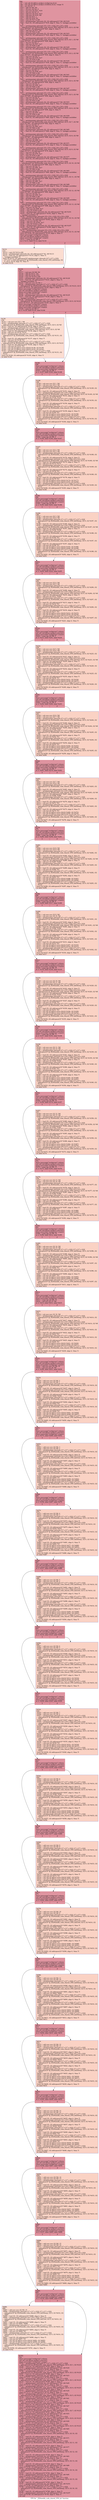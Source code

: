 digraph "CFG for '_Z20needle_cuda_shared_1PiS_iiii' function" {
	label="CFG for '_Z20needle_cuda_shared_1PiS_iiii' function";

	Node0x52f5020 [shape=record,color="#b70d28ff", style=filled, fillcolor="#b70d2870",label="{%6:\l  %7 = tail call i32 @llvm.amdgcn.workgroup.id.x()\l  %8 = tail call i32 @llvm.amdgcn.workitem.id.x(), !range !4\l  %9 = xor i32 %7, -1\l  %10 = add i32 %9, %4\l  %11 = shl nsw i32 %2, 4\l  %12 = mul nsw i32 %11, %10\l  %13 = shl nsw i32 %7, 4\l  %14 = add nsw i32 %12, %13\l  %15 = add nsw i32 %14, %8\l  %16 = add i32 %15, 1\l  %17 = add i32 %16, %2\l  %18 = sext i32 %17 to i64\l  %19 = getelementptr inbounds i32, i32 addrspace(1)* %0, i64 %18\l  %20 = load i32, i32 addrspace(1)* %19, align 4, !tbaa !5, !amdgpu.noclobber\l... !9\l  %21 = getelementptr inbounds [16 x [16 x i32]], [16 x [16 x i32]]\l... addrspace(3)* @_ZZ20needle_cuda_shared_1PiS_iiiiE3ref, i32 0, i32 0, i32 %8\l  store i32 %20, i32 addrspace(3)* %21, align 4, !tbaa !5\l  %22 = add nsw i32 %17, %2\l  %23 = sext i32 %22 to i64\l  %24 = getelementptr inbounds i32, i32 addrspace(1)* %0, i64 %23\l  %25 = load i32, i32 addrspace(1)* %24, align 4, !tbaa !5, !amdgpu.noclobber\l... !9\l  %26 = getelementptr inbounds [16 x [16 x i32]], [16 x [16 x i32]]\l... addrspace(3)* @_ZZ20needle_cuda_shared_1PiS_iiiiE3ref, i32 0, i32 1, i32 %8\l  store i32 %25, i32 addrspace(3)* %26, align 4, !tbaa !5\l  %27 = shl nsw i32 %2, 1\l  %28 = add nsw i32 %27, %17\l  %29 = sext i32 %28 to i64\l  %30 = getelementptr inbounds i32, i32 addrspace(1)* %0, i64 %29\l  %31 = load i32, i32 addrspace(1)* %30, align 4, !tbaa !5, !amdgpu.noclobber\l... !9\l  %32 = getelementptr inbounds [16 x [16 x i32]], [16 x [16 x i32]]\l... addrspace(3)* @_ZZ20needle_cuda_shared_1PiS_iiiiE3ref, i32 0, i32 2, i32 %8\l  store i32 %31, i32 addrspace(3)* %32, align 4, !tbaa !5\l  %33 = mul nsw i32 %2, 3\l  %34 = add nsw i32 %33, %17\l  %35 = sext i32 %34 to i64\l  %36 = getelementptr inbounds i32, i32 addrspace(1)* %0, i64 %35\l  %37 = load i32, i32 addrspace(1)* %36, align 4, !tbaa !5, !amdgpu.noclobber\l... !9\l  %38 = getelementptr inbounds [16 x [16 x i32]], [16 x [16 x i32]]\l... addrspace(3)* @_ZZ20needle_cuda_shared_1PiS_iiiiE3ref, i32 0, i32 3, i32 %8\l  store i32 %37, i32 addrspace(3)* %38, align 4, !tbaa !5\l  %39 = shl nsw i32 %2, 2\l  %40 = add nsw i32 %39, %17\l  %41 = sext i32 %40 to i64\l  %42 = getelementptr inbounds i32, i32 addrspace(1)* %0, i64 %41\l  %43 = load i32, i32 addrspace(1)* %42, align 4, !tbaa !5, !amdgpu.noclobber\l... !9\l  %44 = getelementptr inbounds [16 x [16 x i32]], [16 x [16 x i32]]\l... addrspace(3)* @_ZZ20needle_cuda_shared_1PiS_iiiiE3ref, i32 0, i32 4, i32 %8\l  store i32 %43, i32 addrspace(3)* %44, align 4, !tbaa !5\l  %45 = mul nsw i32 %2, 5\l  %46 = add nsw i32 %45, %17\l  %47 = sext i32 %46 to i64\l  %48 = getelementptr inbounds i32, i32 addrspace(1)* %0, i64 %47\l  %49 = load i32, i32 addrspace(1)* %48, align 4, !tbaa !5, !amdgpu.noclobber\l... !9\l  %50 = getelementptr inbounds [16 x [16 x i32]], [16 x [16 x i32]]\l... addrspace(3)* @_ZZ20needle_cuda_shared_1PiS_iiiiE3ref, i32 0, i32 5, i32 %8\l  store i32 %49, i32 addrspace(3)* %50, align 4, !tbaa !5\l  %51 = mul nsw i32 %2, 6\l  %52 = add nsw i32 %51, %17\l  %53 = sext i32 %52 to i64\l  %54 = getelementptr inbounds i32, i32 addrspace(1)* %0, i64 %53\l  %55 = load i32, i32 addrspace(1)* %54, align 4, !tbaa !5, !amdgpu.noclobber\l... !9\l  %56 = getelementptr inbounds [16 x [16 x i32]], [16 x [16 x i32]]\l... addrspace(3)* @_ZZ20needle_cuda_shared_1PiS_iiiiE3ref, i32 0, i32 6, i32 %8\l  store i32 %55, i32 addrspace(3)* %56, align 4, !tbaa !5\l  %57 = mul nsw i32 %2, 7\l  %58 = add nsw i32 %57, %17\l  %59 = sext i32 %58 to i64\l  %60 = getelementptr inbounds i32, i32 addrspace(1)* %0, i64 %59\l  %61 = load i32, i32 addrspace(1)* %60, align 4, !tbaa !5, !amdgpu.noclobber\l... !9\l  %62 = getelementptr inbounds [16 x [16 x i32]], [16 x [16 x i32]]\l... addrspace(3)* @_ZZ20needle_cuda_shared_1PiS_iiiiE3ref, i32 0, i32 7, i32 %8\l  store i32 %61, i32 addrspace(3)* %62, align 4, !tbaa !5\l  %63 = shl nsw i32 %2, 3\l  %64 = add nsw i32 %63, %17\l  %65 = sext i32 %64 to i64\l  %66 = getelementptr inbounds i32, i32 addrspace(1)* %0, i64 %65\l  %67 = load i32, i32 addrspace(1)* %66, align 4, !tbaa !5, !amdgpu.noclobber\l... !9\l  %68 = getelementptr inbounds [16 x [16 x i32]], [16 x [16 x i32]]\l... addrspace(3)* @_ZZ20needle_cuda_shared_1PiS_iiiiE3ref, i32 0, i32 8, i32 %8\l  store i32 %67, i32 addrspace(3)* %68, align 4, !tbaa !5\l  %69 = mul nsw i32 %2, 9\l  %70 = add nsw i32 %69, %17\l  %71 = sext i32 %70 to i64\l  %72 = getelementptr inbounds i32, i32 addrspace(1)* %0, i64 %71\l  %73 = load i32, i32 addrspace(1)* %72, align 4, !tbaa !5, !amdgpu.noclobber\l... !9\l  %74 = getelementptr inbounds [16 x [16 x i32]], [16 x [16 x i32]]\l... addrspace(3)* @_ZZ20needle_cuda_shared_1PiS_iiiiE3ref, i32 0, i32 9, i32 %8\l  store i32 %73, i32 addrspace(3)* %74, align 4, !tbaa !5\l  %75 = mul nsw i32 %2, 10\l  %76 = add nsw i32 %75, %17\l  %77 = sext i32 %76 to i64\l  %78 = getelementptr inbounds i32, i32 addrspace(1)* %0, i64 %77\l  %79 = load i32, i32 addrspace(1)* %78, align 4, !tbaa !5, !amdgpu.noclobber\l... !9\l  %80 = getelementptr inbounds [16 x [16 x i32]], [16 x [16 x i32]]\l... addrspace(3)* @_ZZ20needle_cuda_shared_1PiS_iiiiE3ref, i32 0, i32 10, i32 %8\l  store i32 %79, i32 addrspace(3)* %80, align 4, !tbaa !5\l  %81 = mul nsw i32 %2, 11\l  %82 = add nsw i32 %81, %17\l  %83 = sext i32 %82 to i64\l  %84 = getelementptr inbounds i32, i32 addrspace(1)* %0, i64 %83\l  %85 = load i32, i32 addrspace(1)* %84, align 4, !tbaa !5, !amdgpu.noclobber\l... !9\l  %86 = getelementptr inbounds [16 x [16 x i32]], [16 x [16 x i32]]\l... addrspace(3)* @_ZZ20needle_cuda_shared_1PiS_iiiiE3ref, i32 0, i32 11, i32 %8\l  store i32 %85, i32 addrspace(3)* %86, align 4, !tbaa !5\l  %87 = mul nsw i32 %2, 12\l  %88 = add nsw i32 %87, %17\l  %89 = sext i32 %88 to i64\l  %90 = getelementptr inbounds i32, i32 addrspace(1)* %0, i64 %89\l  %91 = load i32, i32 addrspace(1)* %90, align 4, !tbaa !5, !amdgpu.noclobber\l... !9\l  %92 = getelementptr inbounds [16 x [16 x i32]], [16 x [16 x i32]]\l... addrspace(3)* @_ZZ20needle_cuda_shared_1PiS_iiiiE3ref, i32 0, i32 12, i32 %8\l  store i32 %91, i32 addrspace(3)* %92, align 4, !tbaa !5\l  %93 = mul nsw i32 %2, 13\l  %94 = add nsw i32 %93, %17\l  %95 = sext i32 %94 to i64\l  %96 = getelementptr inbounds i32, i32 addrspace(1)* %0, i64 %95\l  %97 = load i32, i32 addrspace(1)* %96, align 4, !tbaa !5, !amdgpu.noclobber\l... !9\l  %98 = getelementptr inbounds [16 x [16 x i32]], [16 x [16 x i32]]\l... addrspace(3)* @_ZZ20needle_cuda_shared_1PiS_iiiiE3ref, i32 0, i32 13, i32 %8\l  store i32 %97, i32 addrspace(3)* %98, align 4, !tbaa !5\l  %99 = mul nsw i32 %2, 14\l  %100 = add nsw i32 %99, %17\l  %101 = sext i32 %100 to i64\l  %102 = getelementptr inbounds i32, i32 addrspace(1)* %0, i64 %101\l  %103 = load i32, i32 addrspace(1)* %102, align 4, !tbaa !5,\l... !amdgpu.noclobber !9\l  %104 = getelementptr inbounds [16 x [16 x i32]], [16 x [16 x i32]]\l... addrspace(3)* @_ZZ20needle_cuda_shared_1PiS_iiiiE3ref, i32 0, i32 14, i32 %8\l  store i32 %103, i32 addrspace(3)* %104, align 4, !tbaa !5\l  %105 = mul nsw i32 %2, 15\l  %106 = add nsw i32 %105, %17\l  %107 = sext i32 %106 to i64\l  %108 = getelementptr inbounds i32, i32 addrspace(1)* %0, i64 %107\l  %109 = load i32, i32 addrspace(1)* %108, align 4, !tbaa !5,\l... !amdgpu.noclobber !9\l  %110 = getelementptr inbounds [16 x [16 x i32]], [16 x [16 x i32]]\l... addrspace(3)* @_ZZ20needle_cuda_shared_1PiS_iiiiE3ref, i32 0, i32 15, i32 %8\l  store i32 %109, i32 addrspace(3)* %110, align 4, !tbaa !5\l  fence syncscope(\"workgroup\") release\l  tail call void @llvm.amdgcn.s.barrier()\l  fence syncscope(\"workgroup\") acquire\l  %111 = icmp eq i32 %8, 0\l  br i1 %111, label %112, label %116\l|{<s0>T|<s1>F}}"];
	Node0x52f5020:s0 -> Node0x52fc7e0;
	Node0x52f5020:s1 -> Node0x52fc870;
	Node0x52fc7e0 [shape=record,color="#3d50c3ff", style=filled, fillcolor="#f7b39670",label="{%112:\l112:                                              \l  %113 = sext i32 %14 to i64\l  %114 = getelementptr inbounds i32, i32 addrspace(1)* %1, i64 %113\l  %115 = load i32, i32 addrspace(1)* %114, align 4, !tbaa !5,\l... !amdgpu.noclobber !9\l  store i32 %115, i32 addrspace(3)* getelementptr inbounds ([17 x [17 x i32]],\l... [17 x [17 x i32]] addrspace(3)* @_ZZ20needle_cuda_shared_1PiS_iiiiE4temp, i32\l... 0, i32 0, i32 0), align 16, !tbaa !5\l  br label %116\l}"];
	Node0x52fc7e0 -> Node0x52fc870;
	Node0x52fc870 [shape=record,color="#b70d28ff", style=filled, fillcolor="#b70d2870",label="{%116:\l116:                                              \l  %117 = mul nsw i32 %8, %2\l  %118 = add i32 %117, %2\l  %119 = add i32 %118, %14\l  %120 = sext i32 %119 to i64\l  %121 = getelementptr inbounds i32, i32 addrspace(1)* %1, i64 %120\l  %122 = load i32, i32 addrspace(1)* %121, align 4, !tbaa !5,\l... !amdgpu.noclobber !9\l  %123 = add nuw nsw i32 %8, 1\l  %124 = getelementptr inbounds [17 x [17 x i32]], [17 x [17 x i32]]\l... addrspace(3)* @_ZZ20needle_cuda_shared_1PiS_iiiiE4temp, i32 0, i32 %123, i32 0\l  store i32 %122, i32 addrspace(3)* %124, align 4, !tbaa !5\l  fence syncscope(\"workgroup\") release\l  tail call void @llvm.amdgcn.s.barrier()\l  fence syncscope(\"workgroup\") acquire\l  %125 = sext i32 %16 to i64\l  %126 = getelementptr inbounds i32, i32 addrspace(1)* %1, i64 %125\l  %127 = load i32, i32 addrspace(1)* %126, align 4, !tbaa !5,\l... !amdgpu.noclobber !9\l  %128 = getelementptr inbounds [17 x [17 x i32]], [17 x [17 x i32]]\l... addrspace(3)* @_ZZ20needle_cuda_shared_1PiS_iiiiE4temp, i32 0, i32 0, i32 %123\l  store i32 %127, i32 addrspace(3)* %128, align 4, !tbaa !5\l  fence syncscope(\"workgroup\") release\l  tail call void @llvm.amdgcn.s.barrier()\l  fence syncscope(\"workgroup\") acquire\l  %129 = icmp eq i32 %8, 0\l  br i1 %129, label %130, label %146\l|{<s0>T|<s1>F}}"];
	Node0x52fc870:s0 -> Node0x52fa280;
	Node0x52fc870:s1 -> Node0x52fa2d0;
	Node0x52fa280 [shape=record,color="#3d50c3ff", style=filled, fillcolor="#f7b39670",label="{%130:\l130:                                              \l  %131 = sub nuw nsw i32 1, %8\l  %132 = getelementptr inbounds [17 x [17 x i32]], [17 x [17 x i32]]\l... addrspace(3)* @_ZZ20needle_cuda_shared_1PiS_iiiiE4temp, i32 0, i32 0, i32 %8\l  %133 = load i32, i32 addrspace(3)* %132, align 4, !tbaa !5\l  %134 = getelementptr inbounds [16 x [16 x i32]], [16 x [16 x i32]]\l... addrspace(3)* @_ZZ20needle_cuda_shared_1PiS_iiiiE3ref, i32 0, i32 0, i32 %8\l  %135 = load i32, i32 addrspace(3)* %134, align 4, !tbaa !5\l  %136 = add nsw i32 %135, %133\l  %137 = getelementptr inbounds [17 x [17 x i32]], [17 x [17 x i32]]\l... addrspace(3)* @_ZZ20needle_cuda_shared_1PiS_iiiiE4temp, i32 0, i32 %131, i32\l... %8\l  %138 = load i32, i32 addrspace(3)* %137, align 4, !tbaa !5\l  %139 = sub nsw i32 %138, %3\l  %140 = getelementptr inbounds [17 x [17 x i32]], [17 x [17 x i32]]\l... addrspace(3)* @_ZZ20needle_cuda_shared_1PiS_iiiiE4temp, i32 0, i32 0, i32 %123\l  %141 = load i32, i32 addrspace(3)* %140, align 4, !tbaa !5\l  %142 = sub nsw i32 %141, %3\l  %143 = tail call i32 @llvm.smax.i32(i32 %136, i32 %139)\l  %144 = tail call i32 @llvm.smax.i32(i32 %143, i32 %142)\l  %145 = getelementptr inbounds [17 x [17 x i32]], [17 x [17 x i32]]\l... addrspace(3)* @_ZZ20needle_cuda_shared_1PiS_iiiiE4temp, i32 0, i32 %131, i32\l... %123\l  store i32 %144, i32 addrspace(3)* %145, align 4, !tbaa !5\l  br label %146\l}"];
	Node0x52fa280 -> Node0x52fa2d0;
	Node0x52fa2d0 [shape=record,color="#b70d28ff", style=filled, fillcolor="#b70d2870",label="{%146:\l146:                                              \l  fence syncscope(\"workgroup\") release\l  tail call void @llvm.amdgcn.s.barrier()\l  fence syncscope(\"workgroup\") acquire\l  %147 = icmp ugt i32 %8, 1\l  br i1 %147, label %165, label %148\l|{<s0>T|<s1>F}}"];
	Node0x52fa2d0:s0 -> Node0x52fefe0;
	Node0x52fa2d0:s1 -> Node0x52ff030;
	Node0x52ff030 [shape=record,color="#3d50c3ff", style=filled, fillcolor="#f4987a70",label="{%148:\l148:                                              \l  %149 = sub nuw nsw i32 1, %8\l  %150 = sub nuw nsw i32 2, %8\l  %151 = getelementptr inbounds [17 x [17 x i32]], [17 x [17 x i32]]\l... addrspace(3)* @_ZZ20needle_cuda_shared_1PiS_iiiiE4temp, i32 0, i32 %149, i32\l... %8\l  %152 = load i32, i32 addrspace(3)* %151, align 4, !tbaa !5\l  %153 = getelementptr inbounds [16 x [16 x i32]], [16 x [16 x i32]]\l... addrspace(3)* @_ZZ20needle_cuda_shared_1PiS_iiiiE3ref, i32 0, i32 %149, i32 %8\l  %154 = load i32, i32 addrspace(3)* %153, align 4, !tbaa !5\l  %155 = add nsw i32 %154, %152\l  %156 = getelementptr inbounds [17 x [17 x i32]], [17 x [17 x i32]]\l... addrspace(3)* @_ZZ20needle_cuda_shared_1PiS_iiiiE4temp, i32 0, i32 %150, i32\l... %8\l  %157 = load i32, i32 addrspace(3)* %156, align 4, !tbaa !5\l  %158 = sub nsw i32 %157, %3\l  %159 = getelementptr inbounds [17 x [17 x i32]], [17 x [17 x i32]]\l... addrspace(3)* @_ZZ20needle_cuda_shared_1PiS_iiiiE4temp, i32 0, i32 %149, i32\l... %123\l  %160 = load i32, i32 addrspace(3)* %159, align 4, !tbaa !5\l  %161 = sub nsw i32 %160, %3\l  %162 = tail call i32 @llvm.smax.i32(i32 %155, i32 %158)\l  %163 = tail call i32 @llvm.smax.i32(i32 %162, i32 %161)\l  %164 = getelementptr inbounds [17 x [17 x i32]], [17 x [17 x i32]]\l... addrspace(3)* @_ZZ20needle_cuda_shared_1PiS_iiiiE4temp, i32 0, i32 %150, i32\l... %123\l  store i32 %163, i32 addrspace(3)* %164, align 4, !tbaa !5\l  br label %165\l}"];
	Node0x52ff030 -> Node0x52fefe0;
	Node0x52fefe0 [shape=record,color="#b70d28ff", style=filled, fillcolor="#b70d2870",label="{%165:\l165:                                              \l  fence syncscope(\"workgroup\") release\l  tail call void @llvm.amdgcn.s.barrier()\l  fence syncscope(\"workgroup\") acquire\l  %166 = icmp ugt i32 %8, 2\l  br i1 %166, label %184, label %167\l|{<s0>T|<s1>F}}"];
	Node0x52fefe0:s0 -> Node0x52f5650;
	Node0x52fefe0:s1 -> Node0x52f56a0;
	Node0x52f56a0 [shape=record,color="#3d50c3ff", style=filled, fillcolor="#f4987a70",label="{%167:\l167:                                              \l  %168 = sub nuw nsw i32 2, %8\l  %169 = sub nuw nsw i32 3, %8\l  %170 = getelementptr inbounds [17 x [17 x i32]], [17 x [17 x i32]]\l... addrspace(3)* @_ZZ20needle_cuda_shared_1PiS_iiiiE4temp, i32 0, i32 %168, i32\l... %8\l  %171 = load i32, i32 addrspace(3)* %170, align 4, !tbaa !5\l  %172 = getelementptr inbounds [16 x [16 x i32]], [16 x [16 x i32]]\l... addrspace(3)* @_ZZ20needle_cuda_shared_1PiS_iiiiE3ref, i32 0, i32 %168, i32 %8\l  %173 = load i32, i32 addrspace(3)* %172, align 4, !tbaa !5\l  %174 = add nsw i32 %173, %171\l  %175 = getelementptr inbounds [17 x [17 x i32]], [17 x [17 x i32]]\l... addrspace(3)* @_ZZ20needle_cuda_shared_1PiS_iiiiE4temp, i32 0, i32 %169, i32\l... %8\l  %176 = load i32, i32 addrspace(3)* %175, align 4, !tbaa !5\l  %177 = sub nsw i32 %176, %3\l  %178 = getelementptr inbounds [17 x [17 x i32]], [17 x [17 x i32]]\l... addrspace(3)* @_ZZ20needle_cuda_shared_1PiS_iiiiE4temp, i32 0, i32 %168, i32\l... %123\l  %179 = load i32, i32 addrspace(3)* %178, align 4, !tbaa !5\l  %180 = sub nsw i32 %179, %3\l  %181 = tail call i32 @llvm.smax.i32(i32 %174, i32 %177)\l  %182 = tail call i32 @llvm.smax.i32(i32 %181, i32 %180)\l  %183 = getelementptr inbounds [17 x [17 x i32]], [17 x [17 x i32]]\l... addrspace(3)* @_ZZ20needle_cuda_shared_1PiS_iiiiE4temp, i32 0, i32 %169, i32\l... %123\l  store i32 %182, i32 addrspace(3)* %183, align 4, !tbaa !5\l  br label %184\l}"];
	Node0x52f56a0 -> Node0x52f5650;
	Node0x52f5650 [shape=record,color="#b70d28ff", style=filled, fillcolor="#b70d2870",label="{%184:\l184:                                              \l  fence syncscope(\"workgroup\") release\l  tail call void @llvm.amdgcn.s.barrier()\l  fence syncscope(\"workgroup\") acquire\l  %185 = icmp ugt i32 %8, 3\l  br i1 %185, label %203, label %186\l|{<s0>T|<s1>F}}"];
	Node0x52f5650:s0 -> Node0x5301f00;
	Node0x52f5650:s1 -> Node0x5301f50;
	Node0x5301f50 [shape=record,color="#3d50c3ff", style=filled, fillcolor="#f4987a70",label="{%186:\l186:                                              \l  %187 = sub nuw nsw i32 3, %8\l  %188 = sub nuw nsw i32 4, %8\l  %189 = getelementptr inbounds [17 x [17 x i32]], [17 x [17 x i32]]\l... addrspace(3)* @_ZZ20needle_cuda_shared_1PiS_iiiiE4temp, i32 0, i32 %187, i32\l... %8\l  %190 = load i32, i32 addrspace(3)* %189, align 4, !tbaa !5\l  %191 = getelementptr inbounds [16 x [16 x i32]], [16 x [16 x i32]]\l... addrspace(3)* @_ZZ20needle_cuda_shared_1PiS_iiiiE3ref, i32 0, i32 %187, i32 %8\l  %192 = load i32, i32 addrspace(3)* %191, align 4, !tbaa !5\l  %193 = add nsw i32 %192, %190\l  %194 = getelementptr inbounds [17 x [17 x i32]], [17 x [17 x i32]]\l... addrspace(3)* @_ZZ20needle_cuda_shared_1PiS_iiiiE4temp, i32 0, i32 %188, i32\l... %8\l  %195 = load i32, i32 addrspace(3)* %194, align 4, !tbaa !5\l  %196 = sub nsw i32 %195, %3\l  %197 = getelementptr inbounds [17 x [17 x i32]], [17 x [17 x i32]]\l... addrspace(3)* @_ZZ20needle_cuda_shared_1PiS_iiiiE4temp, i32 0, i32 %187, i32\l... %123\l  %198 = load i32, i32 addrspace(3)* %197, align 4, !tbaa !5\l  %199 = sub nsw i32 %198, %3\l  %200 = tail call i32 @llvm.smax.i32(i32 %193, i32 %196)\l  %201 = tail call i32 @llvm.smax.i32(i32 %200, i32 %199)\l  %202 = getelementptr inbounds [17 x [17 x i32]], [17 x [17 x i32]]\l... addrspace(3)* @_ZZ20needle_cuda_shared_1PiS_iiiiE4temp, i32 0, i32 %188, i32\l... %123\l  store i32 %201, i32 addrspace(3)* %202, align 4, !tbaa !5\l  br label %203\l}"];
	Node0x5301f50 -> Node0x5301f00;
	Node0x5301f00 [shape=record,color="#b70d28ff", style=filled, fillcolor="#b70d2870",label="{%203:\l203:                                              \l  fence syncscope(\"workgroup\") release\l  tail call void @llvm.amdgcn.s.barrier()\l  fence syncscope(\"workgroup\") acquire\l  %204 = icmp ugt i32 %8, 4\l  br i1 %204, label %222, label %205\l|{<s0>T|<s1>F}}"];
	Node0x5301f00:s0 -> Node0x5302e60;
	Node0x5301f00:s1 -> Node0x5302eb0;
	Node0x5302eb0 [shape=record,color="#3d50c3ff", style=filled, fillcolor="#f4987a70",label="{%205:\l205:                                              \l  %206 = sub nuw nsw i32 4, %8\l  %207 = sub nuw nsw i32 5, %8\l  %208 = getelementptr inbounds [17 x [17 x i32]], [17 x [17 x i32]]\l... addrspace(3)* @_ZZ20needle_cuda_shared_1PiS_iiiiE4temp, i32 0, i32 %206, i32\l... %8\l  %209 = load i32, i32 addrspace(3)* %208, align 4, !tbaa !5\l  %210 = getelementptr inbounds [16 x [16 x i32]], [16 x [16 x i32]]\l... addrspace(3)* @_ZZ20needle_cuda_shared_1PiS_iiiiE3ref, i32 0, i32 %206, i32 %8\l  %211 = load i32, i32 addrspace(3)* %210, align 4, !tbaa !5\l  %212 = add nsw i32 %211, %209\l  %213 = getelementptr inbounds [17 x [17 x i32]], [17 x [17 x i32]]\l... addrspace(3)* @_ZZ20needle_cuda_shared_1PiS_iiiiE4temp, i32 0, i32 %207, i32\l... %8\l  %214 = load i32, i32 addrspace(3)* %213, align 4, !tbaa !5\l  %215 = sub nsw i32 %214, %3\l  %216 = getelementptr inbounds [17 x [17 x i32]], [17 x [17 x i32]]\l... addrspace(3)* @_ZZ20needle_cuda_shared_1PiS_iiiiE4temp, i32 0, i32 %206, i32\l... %123\l  %217 = load i32, i32 addrspace(3)* %216, align 4, !tbaa !5\l  %218 = sub nsw i32 %217, %3\l  %219 = tail call i32 @llvm.smax.i32(i32 %212, i32 %215)\l  %220 = tail call i32 @llvm.smax.i32(i32 %219, i32 %218)\l  %221 = getelementptr inbounds [17 x [17 x i32]], [17 x [17 x i32]]\l... addrspace(3)* @_ZZ20needle_cuda_shared_1PiS_iiiiE4temp, i32 0, i32 %207, i32\l... %123\l  store i32 %220, i32 addrspace(3)* %221, align 4, !tbaa !5\l  br label %222\l}"];
	Node0x5302eb0 -> Node0x5302e60;
	Node0x5302e60 [shape=record,color="#b70d28ff", style=filled, fillcolor="#b70d2870",label="{%222:\l222:                                              \l  fence syncscope(\"workgroup\") release\l  tail call void @llvm.amdgcn.s.barrier()\l  fence syncscope(\"workgroup\") acquire\l  %223 = icmp ugt i32 %8, 5\l  br i1 %223, label %241, label %224\l|{<s0>T|<s1>F}}"];
	Node0x5302e60:s0 -> Node0x5303dc0;
	Node0x5302e60:s1 -> Node0x5303e10;
	Node0x5303e10 [shape=record,color="#3d50c3ff", style=filled, fillcolor="#f4987a70",label="{%224:\l224:                                              \l  %225 = sub nuw nsw i32 5, %8\l  %226 = sub nuw nsw i32 6, %8\l  %227 = getelementptr inbounds [17 x [17 x i32]], [17 x [17 x i32]]\l... addrspace(3)* @_ZZ20needle_cuda_shared_1PiS_iiiiE4temp, i32 0, i32 %225, i32\l... %8\l  %228 = load i32, i32 addrspace(3)* %227, align 4, !tbaa !5\l  %229 = getelementptr inbounds [16 x [16 x i32]], [16 x [16 x i32]]\l... addrspace(3)* @_ZZ20needle_cuda_shared_1PiS_iiiiE3ref, i32 0, i32 %225, i32 %8\l  %230 = load i32, i32 addrspace(3)* %229, align 4, !tbaa !5\l  %231 = add nsw i32 %230, %228\l  %232 = getelementptr inbounds [17 x [17 x i32]], [17 x [17 x i32]]\l... addrspace(3)* @_ZZ20needle_cuda_shared_1PiS_iiiiE4temp, i32 0, i32 %226, i32\l... %8\l  %233 = load i32, i32 addrspace(3)* %232, align 4, !tbaa !5\l  %234 = sub nsw i32 %233, %3\l  %235 = getelementptr inbounds [17 x [17 x i32]], [17 x [17 x i32]]\l... addrspace(3)* @_ZZ20needle_cuda_shared_1PiS_iiiiE4temp, i32 0, i32 %225, i32\l... %123\l  %236 = load i32, i32 addrspace(3)* %235, align 4, !tbaa !5\l  %237 = sub nsw i32 %236, %3\l  %238 = tail call i32 @llvm.smax.i32(i32 %231, i32 %234)\l  %239 = tail call i32 @llvm.smax.i32(i32 %238, i32 %237)\l  %240 = getelementptr inbounds [17 x [17 x i32]], [17 x [17 x i32]]\l... addrspace(3)* @_ZZ20needle_cuda_shared_1PiS_iiiiE4temp, i32 0, i32 %226, i32\l... %123\l  store i32 %239, i32 addrspace(3)* %240, align 4, !tbaa !5\l  br label %241\l}"];
	Node0x5303e10 -> Node0x5303dc0;
	Node0x5303dc0 [shape=record,color="#b70d28ff", style=filled, fillcolor="#b70d2870",label="{%241:\l241:                                              \l  fence syncscope(\"workgroup\") release\l  tail call void @llvm.amdgcn.s.barrier()\l  fence syncscope(\"workgroup\") acquire\l  %242 = icmp ugt i32 %8, 6\l  br i1 %242, label %260, label %243\l|{<s0>T|<s1>F}}"];
	Node0x5303dc0:s0 -> Node0x53050e0;
	Node0x5303dc0:s1 -> Node0x5305130;
	Node0x5305130 [shape=record,color="#3d50c3ff", style=filled, fillcolor="#f4987a70",label="{%243:\l243:                                              \l  %244 = sub nuw nsw i32 6, %8\l  %245 = sub nuw nsw i32 7, %8\l  %246 = getelementptr inbounds [17 x [17 x i32]], [17 x [17 x i32]]\l... addrspace(3)* @_ZZ20needle_cuda_shared_1PiS_iiiiE4temp, i32 0, i32 %244, i32\l... %8\l  %247 = load i32, i32 addrspace(3)* %246, align 4, !tbaa !5\l  %248 = getelementptr inbounds [16 x [16 x i32]], [16 x [16 x i32]]\l... addrspace(3)* @_ZZ20needle_cuda_shared_1PiS_iiiiE3ref, i32 0, i32 %244, i32 %8\l  %249 = load i32, i32 addrspace(3)* %248, align 4, !tbaa !5\l  %250 = add nsw i32 %249, %247\l  %251 = getelementptr inbounds [17 x [17 x i32]], [17 x [17 x i32]]\l... addrspace(3)* @_ZZ20needle_cuda_shared_1PiS_iiiiE4temp, i32 0, i32 %245, i32\l... %8\l  %252 = load i32, i32 addrspace(3)* %251, align 4, !tbaa !5\l  %253 = sub nsw i32 %252, %3\l  %254 = getelementptr inbounds [17 x [17 x i32]], [17 x [17 x i32]]\l... addrspace(3)* @_ZZ20needle_cuda_shared_1PiS_iiiiE4temp, i32 0, i32 %244, i32\l... %123\l  %255 = load i32, i32 addrspace(3)* %254, align 4, !tbaa !5\l  %256 = sub nsw i32 %255, %3\l  %257 = tail call i32 @llvm.smax.i32(i32 %250, i32 %253)\l  %258 = tail call i32 @llvm.smax.i32(i32 %257, i32 %256)\l  %259 = getelementptr inbounds [17 x [17 x i32]], [17 x [17 x i32]]\l... addrspace(3)* @_ZZ20needle_cuda_shared_1PiS_iiiiE4temp, i32 0, i32 %245, i32\l... %123\l  store i32 %258, i32 addrspace(3)* %259, align 4, !tbaa !5\l  br label %260\l}"];
	Node0x5305130 -> Node0x53050e0;
	Node0x53050e0 [shape=record,color="#b70d28ff", style=filled, fillcolor="#b70d2870",label="{%260:\l260:                                              \l  fence syncscope(\"workgroup\") release\l  tail call void @llvm.amdgcn.s.barrier()\l  fence syncscope(\"workgroup\") acquire\l  %261 = icmp ugt i32 %8, 7\l  br i1 %261, label %279, label %262\l|{<s0>T|<s1>F}}"];
	Node0x53050e0:s0 -> Node0x52fde80;
	Node0x53050e0:s1 -> Node0x52fded0;
	Node0x52fded0 [shape=record,color="#3d50c3ff", style=filled, fillcolor="#f4987a70",label="{%262:\l262:                                              \l  %263 = sub nuw nsw i32 7, %8\l  %264 = sub nuw nsw i32 8, %8\l  %265 = getelementptr inbounds [17 x [17 x i32]], [17 x [17 x i32]]\l... addrspace(3)* @_ZZ20needle_cuda_shared_1PiS_iiiiE4temp, i32 0, i32 %263, i32\l... %8\l  %266 = load i32, i32 addrspace(3)* %265, align 4, !tbaa !5\l  %267 = getelementptr inbounds [16 x [16 x i32]], [16 x [16 x i32]]\l... addrspace(3)* @_ZZ20needle_cuda_shared_1PiS_iiiiE3ref, i32 0, i32 %263, i32 %8\l  %268 = load i32, i32 addrspace(3)* %267, align 4, !tbaa !5\l  %269 = add nsw i32 %268, %266\l  %270 = getelementptr inbounds [17 x [17 x i32]], [17 x [17 x i32]]\l... addrspace(3)* @_ZZ20needle_cuda_shared_1PiS_iiiiE4temp, i32 0, i32 %264, i32\l... %8\l  %271 = load i32, i32 addrspace(3)* %270, align 4, !tbaa !5\l  %272 = sub nsw i32 %271, %3\l  %273 = getelementptr inbounds [17 x [17 x i32]], [17 x [17 x i32]]\l... addrspace(3)* @_ZZ20needle_cuda_shared_1PiS_iiiiE4temp, i32 0, i32 %263, i32\l... %123\l  %274 = load i32, i32 addrspace(3)* %273, align 4, !tbaa !5\l  %275 = sub nsw i32 %274, %3\l  %276 = tail call i32 @llvm.smax.i32(i32 %269, i32 %272)\l  %277 = tail call i32 @llvm.smax.i32(i32 %276, i32 %275)\l  %278 = getelementptr inbounds [17 x [17 x i32]], [17 x [17 x i32]]\l... addrspace(3)* @_ZZ20needle_cuda_shared_1PiS_iiiiE4temp, i32 0, i32 %264, i32\l... %123\l  store i32 %277, i32 addrspace(3)* %278, align 4, !tbaa !5\l  br label %279\l}"];
	Node0x52fded0 -> Node0x52fde80;
	Node0x52fde80 [shape=record,color="#b70d28ff", style=filled, fillcolor="#b70d2870",label="{%279:\l279:                                              \l  fence syncscope(\"workgroup\") release\l  tail call void @llvm.amdgcn.s.barrier()\l  fence syncscope(\"workgroup\") acquire\l  %280 = icmp ugt i32 %8, 8\l  br i1 %280, label %298, label %281\l|{<s0>T|<s1>F}}"];
	Node0x52fde80:s0 -> Node0x53077d0;
	Node0x52fde80:s1 -> Node0x5307820;
	Node0x5307820 [shape=record,color="#3d50c3ff", style=filled, fillcolor="#f4987a70",label="{%281:\l281:                                              \l  %282 = sub nuw nsw i32 8, %8\l  %283 = sub nuw nsw i32 9, %8\l  %284 = getelementptr inbounds [17 x [17 x i32]], [17 x [17 x i32]]\l... addrspace(3)* @_ZZ20needle_cuda_shared_1PiS_iiiiE4temp, i32 0, i32 %282, i32\l... %8\l  %285 = load i32, i32 addrspace(3)* %284, align 4, !tbaa !5\l  %286 = getelementptr inbounds [16 x [16 x i32]], [16 x [16 x i32]]\l... addrspace(3)* @_ZZ20needle_cuda_shared_1PiS_iiiiE3ref, i32 0, i32 %282, i32 %8\l  %287 = load i32, i32 addrspace(3)* %286, align 4, !tbaa !5\l  %288 = add nsw i32 %287, %285\l  %289 = getelementptr inbounds [17 x [17 x i32]], [17 x [17 x i32]]\l... addrspace(3)* @_ZZ20needle_cuda_shared_1PiS_iiiiE4temp, i32 0, i32 %283, i32\l... %8\l  %290 = load i32, i32 addrspace(3)* %289, align 4, !tbaa !5\l  %291 = sub nsw i32 %290, %3\l  %292 = getelementptr inbounds [17 x [17 x i32]], [17 x [17 x i32]]\l... addrspace(3)* @_ZZ20needle_cuda_shared_1PiS_iiiiE4temp, i32 0, i32 %282, i32\l... %123\l  %293 = load i32, i32 addrspace(3)* %292, align 4, !tbaa !5\l  %294 = sub nsw i32 %293, %3\l  %295 = tail call i32 @llvm.smax.i32(i32 %288, i32 %291)\l  %296 = tail call i32 @llvm.smax.i32(i32 %295, i32 %294)\l  %297 = getelementptr inbounds [17 x [17 x i32]], [17 x [17 x i32]]\l... addrspace(3)* @_ZZ20needle_cuda_shared_1PiS_iiiiE4temp, i32 0, i32 %283, i32\l... %123\l  store i32 %296, i32 addrspace(3)* %297, align 4, !tbaa !5\l  br label %298\l}"];
	Node0x5307820 -> Node0x53077d0;
	Node0x53077d0 [shape=record,color="#b70d28ff", style=filled, fillcolor="#b70d2870",label="{%298:\l298:                                              \l  fence syncscope(\"workgroup\") release\l  tail call void @llvm.amdgcn.s.barrier()\l  fence syncscope(\"workgroup\") acquire\l  %299 = icmp ugt i32 %8, 9\l  br i1 %299, label %317, label %300\l|{<s0>T|<s1>F}}"];
	Node0x53077d0:s0 -> Node0x5308730;
	Node0x53077d0:s1 -> Node0x5308780;
	Node0x5308780 [shape=record,color="#3d50c3ff", style=filled, fillcolor="#f4987a70",label="{%300:\l300:                                              \l  %301 = sub nuw nsw i32 9, %8\l  %302 = sub nuw nsw i32 10, %8\l  %303 = getelementptr inbounds [17 x [17 x i32]], [17 x [17 x i32]]\l... addrspace(3)* @_ZZ20needle_cuda_shared_1PiS_iiiiE4temp, i32 0, i32 %301, i32\l... %8\l  %304 = load i32, i32 addrspace(3)* %303, align 4, !tbaa !5\l  %305 = getelementptr inbounds [16 x [16 x i32]], [16 x [16 x i32]]\l... addrspace(3)* @_ZZ20needle_cuda_shared_1PiS_iiiiE3ref, i32 0, i32 %301, i32 %8\l  %306 = load i32, i32 addrspace(3)* %305, align 4, !tbaa !5\l  %307 = add nsw i32 %306, %304\l  %308 = getelementptr inbounds [17 x [17 x i32]], [17 x [17 x i32]]\l... addrspace(3)* @_ZZ20needle_cuda_shared_1PiS_iiiiE4temp, i32 0, i32 %302, i32\l... %8\l  %309 = load i32, i32 addrspace(3)* %308, align 4, !tbaa !5\l  %310 = sub nsw i32 %309, %3\l  %311 = getelementptr inbounds [17 x [17 x i32]], [17 x [17 x i32]]\l... addrspace(3)* @_ZZ20needle_cuda_shared_1PiS_iiiiE4temp, i32 0, i32 %301, i32\l... %123\l  %312 = load i32, i32 addrspace(3)* %311, align 4, !tbaa !5\l  %313 = sub nsw i32 %312, %3\l  %314 = tail call i32 @llvm.smax.i32(i32 %307, i32 %310)\l  %315 = tail call i32 @llvm.smax.i32(i32 %314, i32 %313)\l  %316 = getelementptr inbounds [17 x [17 x i32]], [17 x [17 x i32]]\l... addrspace(3)* @_ZZ20needle_cuda_shared_1PiS_iiiiE4temp, i32 0, i32 %302, i32\l... %123\l  store i32 %315, i32 addrspace(3)* %316, align 4, !tbaa !5\l  br label %317\l}"];
	Node0x5308780 -> Node0x5308730;
	Node0x5308730 [shape=record,color="#b70d28ff", style=filled, fillcolor="#b70d2870",label="{%317:\l317:                                              \l  fence syncscope(\"workgroup\") release\l  tail call void @llvm.amdgcn.s.barrier()\l  fence syncscope(\"workgroup\") acquire\l  %318 = icmp ugt i32 %8, 10\l  br i1 %318, label %336, label %319\l|{<s0>T|<s1>F}}"];
	Node0x5308730:s0 -> Node0x5309690;
	Node0x5308730:s1 -> Node0x53096e0;
	Node0x53096e0 [shape=record,color="#3d50c3ff", style=filled, fillcolor="#f4987a70",label="{%319:\l319:                                              \l  %320 = sub nuw nsw i32 10, %8\l  %321 = sub nuw nsw i32 11, %8\l  %322 = getelementptr inbounds [17 x [17 x i32]], [17 x [17 x i32]]\l... addrspace(3)* @_ZZ20needle_cuda_shared_1PiS_iiiiE4temp, i32 0, i32 %320, i32\l... %8\l  %323 = load i32, i32 addrspace(3)* %322, align 4, !tbaa !5\l  %324 = getelementptr inbounds [16 x [16 x i32]], [16 x [16 x i32]]\l... addrspace(3)* @_ZZ20needle_cuda_shared_1PiS_iiiiE3ref, i32 0, i32 %320, i32 %8\l  %325 = load i32, i32 addrspace(3)* %324, align 4, !tbaa !5\l  %326 = add nsw i32 %325, %323\l  %327 = getelementptr inbounds [17 x [17 x i32]], [17 x [17 x i32]]\l... addrspace(3)* @_ZZ20needle_cuda_shared_1PiS_iiiiE4temp, i32 0, i32 %321, i32\l... %8\l  %328 = load i32, i32 addrspace(3)* %327, align 4, !tbaa !5\l  %329 = sub nsw i32 %328, %3\l  %330 = getelementptr inbounds [17 x [17 x i32]], [17 x [17 x i32]]\l... addrspace(3)* @_ZZ20needle_cuda_shared_1PiS_iiiiE4temp, i32 0, i32 %320, i32\l... %123\l  %331 = load i32, i32 addrspace(3)* %330, align 4, !tbaa !5\l  %332 = sub nsw i32 %331, %3\l  %333 = tail call i32 @llvm.smax.i32(i32 %326, i32 %329)\l  %334 = tail call i32 @llvm.smax.i32(i32 %333, i32 %332)\l  %335 = getelementptr inbounds [17 x [17 x i32]], [17 x [17 x i32]]\l... addrspace(3)* @_ZZ20needle_cuda_shared_1PiS_iiiiE4temp, i32 0, i32 %321, i32\l... %123\l  store i32 %334, i32 addrspace(3)* %335, align 4, !tbaa !5\l  br label %336\l}"];
	Node0x53096e0 -> Node0x5309690;
	Node0x5309690 [shape=record,color="#b70d28ff", style=filled, fillcolor="#b70d2870",label="{%336:\l336:                                              \l  fence syncscope(\"workgroup\") release\l  tail call void @llvm.amdgcn.s.barrier()\l  fence syncscope(\"workgroup\") acquire\l  %337 = icmp ugt i32 %8, 11\l  br i1 %337, label %355, label %338\l|{<s0>T|<s1>F}}"];
	Node0x5309690:s0 -> Node0x530a5f0;
	Node0x5309690:s1 -> Node0x530a640;
	Node0x530a640 [shape=record,color="#3d50c3ff", style=filled, fillcolor="#f4987a70",label="{%338:\l338:                                              \l  %339 = sub nuw nsw i32 11, %8\l  %340 = sub nuw nsw i32 12, %8\l  %341 = getelementptr inbounds [17 x [17 x i32]], [17 x [17 x i32]]\l... addrspace(3)* @_ZZ20needle_cuda_shared_1PiS_iiiiE4temp, i32 0, i32 %339, i32\l... %8\l  %342 = load i32, i32 addrspace(3)* %341, align 4, !tbaa !5\l  %343 = getelementptr inbounds [16 x [16 x i32]], [16 x [16 x i32]]\l... addrspace(3)* @_ZZ20needle_cuda_shared_1PiS_iiiiE3ref, i32 0, i32 %339, i32 %8\l  %344 = load i32, i32 addrspace(3)* %343, align 4, !tbaa !5\l  %345 = add nsw i32 %344, %342\l  %346 = getelementptr inbounds [17 x [17 x i32]], [17 x [17 x i32]]\l... addrspace(3)* @_ZZ20needle_cuda_shared_1PiS_iiiiE4temp, i32 0, i32 %340, i32\l... %8\l  %347 = load i32, i32 addrspace(3)* %346, align 4, !tbaa !5\l  %348 = sub nsw i32 %347, %3\l  %349 = getelementptr inbounds [17 x [17 x i32]], [17 x [17 x i32]]\l... addrspace(3)* @_ZZ20needle_cuda_shared_1PiS_iiiiE4temp, i32 0, i32 %339, i32\l... %123\l  %350 = load i32, i32 addrspace(3)* %349, align 4, !tbaa !5\l  %351 = sub nsw i32 %350, %3\l  %352 = tail call i32 @llvm.smax.i32(i32 %345, i32 %348)\l  %353 = tail call i32 @llvm.smax.i32(i32 %352, i32 %351)\l  %354 = getelementptr inbounds [17 x [17 x i32]], [17 x [17 x i32]]\l... addrspace(3)* @_ZZ20needle_cuda_shared_1PiS_iiiiE4temp, i32 0, i32 %340, i32\l... %123\l  store i32 %353, i32 addrspace(3)* %354, align 4, !tbaa !5\l  br label %355\l}"];
	Node0x530a640 -> Node0x530a5f0;
	Node0x530a5f0 [shape=record,color="#b70d28ff", style=filled, fillcolor="#b70d2870",label="{%355:\l355:                                              \l  fence syncscope(\"workgroup\") release\l  tail call void @llvm.amdgcn.s.barrier()\l  fence syncscope(\"workgroup\") acquire\l  %356 = icmp ugt i32 %8, 12\l  br i1 %356, label %374, label %357\l|{<s0>T|<s1>F}}"];
	Node0x530a5f0:s0 -> Node0x5300340;
	Node0x530a5f0:s1 -> Node0x5300390;
	Node0x5300390 [shape=record,color="#3d50c3ff", style=filled, fillcolor="#f4987a70",label="{%357:\l357:                                              \l  %358 = sub nuw nsw i32 12, %8\l  %359 = sub nuw nsw i32 13, %8\l  %360 = getelementptr inbounds [17 x [17 x i32]], [17 x [17 x i32]]\l... addrspace(3)* @_ZZ20needle_cuda_shared_1PiS_iiiiE4temp, i32 0, i32 %358, i32\l... %8\l  %361 = load i32, i32 addrspace(3)* %360, align 4, !tbaa !5\l  %362 = getelementptr inbounds [16 x [16 x i32]], [16 x [16 x i32]]\l... addrspace(3)* @_ZZ20needle_cuda_shared_1PiS_iiiiE3ref, i32 0, i32 %358, i32 %8\l  %363 = load i32, i32 addrspace(3)* %362, align 4, !tbaa !5\l  %364 = add nsw i32 %363, %361\l  %365 = getelementptr inbounds [17 x [17 x i32]], [17 x [17 x i32]]\l... addrspace(3)* @_ZZ20needle_cuda_shared_1PiS_iiiiE4temp, i32 0, i32 %359, i32\l... %8\l  %366 = load i32, i32 addrspace(3)* %365, align 4, !tbaa !5\l  %367 = sub nsw i32 %366, %3\l  %368 = getelementptr inbounds [17 x [17 x i32]], [17 x [17 x i32]]\l... addrspace(3)* @_ZZ20needle_cuda_shared_1PiS_iiiiE4temp, i32 0, i32 %358, i32\l... %123\l  %369 = load i32, i32 addrspace(3)* %368, align 4, !tbaa !5\l  %370 = sub nsw i32 %369, %3\l  %371 = tail call i32 @llvm.smax.i32(i32 %364, i32 %367)\l  %372 = tail call i32 @llvm.smax.i32(i32 %371, i32 %370)\l  %373 = getelementptr inbounds [17 x [17 x i32]], [17 x [17 x i32]]\l... addrspace(3)* @_ZZ20needle_cuda_shared_1PiS_iiiiE4temp, i32 0, i32 %359, i32\l... %123\l  store i32 %372, i32 addrspace(3)* %373, align 4, !tbaa !5\l  br label %374\l}"];
	Node0x5300390 -> Node0x5300340;
	Node0x5300340 [shape=record,color="#b70d28ff", style=filled, fillcolor="#b70d2870",label="{%374:\l374:                                              \l  fence syncscope(\"workgroup\") release\l  tail call void @llvm.amdgcn.s.barrier()\l  fence syncscope(\"workgroup\") acquire\l  %375 = icmp ugt i32 %8, 13\l  br i1 %375, label %393, label %376\l|{<s0>T|<s1>F}}"];
	Node0x5300340:s0 -> Node0x53012a0;
	Node0x5300340:s1 -> Node0x53012f0;
	Node0x53012f0 [shape=record,color="#3d50c3ff", style=filled, fillcolor="#f4987a70",label="{%376:\l376:                                              \l  %377 = sub nuw nsw i32 13, %8\l  %378 = sub nuw nsw i32 14, %8\l  %379 = getelementptr inbounds [17 x [17 x i32]], [17 x [17 x i32]]\l... addrspace(3)* @_ZZ20needle_cuda_shared_1PiS_iiiiE4temp, i32 0, i32 %377, i32\l... %8\l  %380 = load i32, i32 addrspace(3)* %379, align 4, !tbaa !5\l  %381 = getelementptr inbounds [16 x [16 x i32]], [16 x [16 x i32]]\l... addrspace(3)* @_ZZ20needle_cuda_shared_1PiS_iiiiE3ref, i32 0, i32 %377, i32 %8\l  %382 = load i32, i32 addrspace(3)* %381, align 4, !tbaa !5\l  %383 = add nsw i32 %382, %380\l  %384 = getelementptr inbounds [17 x [17 x i32]], [17 x [17 x i32]]\l... addrspace(3)* @_ZZ20needle_cuda_shared_1PiS_iiiiE4temp, i32 0, i32 %378, i32\l... %8\l  %385 = load i32, i32 addrspace(3)* %384, align 4, !tbaa !5\l  %386 = sub nsw i32 %385, %3\l  %387 = getelementptr inbounds [17 x [17 x i32]], [17 x [17 x i32]]\l... addrspace(3)* @_ZZ20needle_cuda_shared_1PiS_iiiiE4temp, i32 0, i32 %377, i32\l... %123\l  %388 = load i32, i32 addrspace(3)* %387, align 4, !tbaa !5\l  %389 = sub nsw i32 %388, %3\l  %390 = tail call i32 @llvm.smax.i32(i32 %383, i32 %386)\l  %391 = tail call i32 @llvm.smax.i32(i32 %390, i32 %389)\l  %392 = getelementptr inbounds [17 x [17 x i32]], [17 x [17 x i32]]\l... addrspace(3)* @_ZZ20needle_cuda_shared_1PiS_iiiiE4temp, i32 0, i32 %378, i32\l... %123\l  store i32 %391, i32 addrspace(3)* %392, align 4, !tbaa !5\l  br label %393\l}"];
	Node0x53012f0 -> Node0x53012a0;
	Node0x53012a0 [shape=record,color="#b70d28ff", style=filled, fillcolor="#b70d2870",label="{%393:\l393:                                              \l  fence syncscope(\"workgroup\") release\l  tail call void @llvm.amdgcn.s.barrier()\l  fence syncscope(\"workgroup\") acquire\l  %394 = icmp ugt i32 %8, 14\l  br i1 %394, label %412, label %395\l|{<s0>T|<s1>F}}"];
	Node0x53012a0:s0 -> Node0x530f420;
	Node0x53012a0:s1 -> Node0x530f470;
	Node0x530f470 [shape=record,color="#3d50c3ff", style=filled, fillcolor="#f4987a70",label="{%395:\l395:                                              \l  %396 = sub nuw nsw i32 14, %8\l  %397 = sub nuw nsw i32 15, %8\l  %398 = getelementptr inbounds [17 x [17 x i32]], [17 x [17 x i32]]\l... addrspace(3)* @_ZZ20needle_cuda_shared_1PiS_iiiiE4temp, i32 0, i32 %396, i32\l... %8\l  %399 = load i32, i32 addrspace(3)* %398, align 4, !tbaa !5\l  %400 = getelementptr inbounds [16 x [16 x i32]], [16 x [16 x i32]]\l... addrspace(3)* @_ZZ20needle_cuda_shared_1PiS_iiiiE3ref, i32 0, i32 %396, i32 %8\l  %401 = load i32, i32 addrspace(3)* %400, align 4, !tbaa !5\l  %402 = add nsw i32 %401, %399\l  %403 = getelementptr inbounds [17 x [17 x i32]], [17 x [17 x i32]]\l... addrspace(3)* @_ZZ20needle_cuda_shared_1PiS_iiiiE4temp, i32 0, i32 %397, i32\l... %8\l  %404 = load i32, i32 addrspace(3)* %403, align 4, !tbaa !5\l  %405 = sub nsw i32 %404, %3\l  %406 = getelementptr inbounds [17 x [17 x i32]], [17 x [17 x i32]]\l... addrspace(3)* @_ZZ20needle_cuda_shared_1PiS_iiiiE4temp, i32 0, i32 %396, i32\l... %123\l  %407 = load i32, i32 addrspace(3)* %406, align 4, !tbaa !5\l  %408 = sub nsw i32 %407, %3\l  %409 = tail call i32 @llvm.smax.i32(i32 %402, i32 %405)\l  %410 = tail call i32 @llvm.smax.i32(i32 %409, i32 %408)\l  %411 = getelementptr inbounds [17 x [17 x i32]], [17 x [17 x i32]]\l... addrspace(3)* @_ZZ20needle_cuda_shared_1PiS_iiiiE4temp, i32 0, i32 %397, i32\l... %123\l  store i32 %410, i32 addrspace(3)* %411, align 4, !tbaa !5\l  br label %412\l}"];
	Node0x530f470 -> Node0x530f420;
	Node0x530f420 [shape=record,color="#b70d28ff", style=filled, fillcolor="#b70d2870",label="{%412:\l412:                                              \l  fence syncscope(\"workgroup\") release\l  tail call void @llvm.amdgcn.s.barrier()\l  fence syncscope(\"workgroup\") acquire\l  %413 = icmp ugt i32 %8, 15\l  %414 = sub nsw i32 15, %8\l  br i1 %413, label %431, label %415\l|{<s0>T|<s1>F}}"];
	Node0x530f420:s0 -> Node0x5310410;
	Node0x530f420:s1 -> Node0x5310460;
	Node0x5310460 [shape=record,color="#3d50c3ff", style=filled, fillcolor="#f4987a70",label="{%415:\l415:                                              \l  %416 = sub nuw nsw i32 16, %8\l  %417 = getelementptr inbounds [17 x [17 x i32]], [17 x [17 x i32]]\l... addrspace(3)* @_ZZ20needle_cuda_shared_1PiS_iiiiE4temp, i32 0, i32 %414, i32\l... %8\l  %418 = load i32, i32 addrspace(3)* %417, align 4, !tbaa !5\l  %419 = getelementptr inbounds [16 x [16 x i32]], [16 x [16 x i32]]\l... addrspace(3)* @_ZZ20needle_cuda_shared_1PiS_iiiiE3ref, i32 0, i32 %414, i32 %8\l  %420 = load i32, i32 addrspace(3)* %419, align 4, !tbaa !5\l  %421 = add nsw i32 %420, %418\l  %422 = getelementptr inbounds [17 x [17 x i32]], [17 x [17 x i32]]\l... addrspace(3)* @_ZZ20needle_cuda_shared_1PiS_iiiiE4temp, i32 0, i32 %416, i32\l... %8\l  %423 = load i32, i32 addrspace(3)* %422, align 4, !tbaa !5\l  %424 = sub nsw i32 %423, %3\l  %425 = getelementptr inbounds [17 x [17 x i32]], [17 x [17 x i32]]\l... addrspace(3)* @_ZZ20needle_cuda_shared_1PiS_iiiiE4temp, i32 0, i32 %414, i32\l... %123\l  %426 = load i32, i32 addrspace(3)* %425, align 4, !tbaa !5\l  %427 = sub nsw i32 %426, %3\l  %428 = tail call i32 @llvm.smax.i32(i32 %421, i32 %424)\l  %429 = tail call i32 @llvm.smax.i32(i32 %428, i32 %427)\l  %430 = getelementptr inbounds [17 x [17 x i32]], [17 x [17 x i32]]\l... addrspace(3)* @_ZZ20needle_cuda_shared_1PiS_iiiiE4temp, i32 0, i32 %416, i32\l... %123\l  store i32 %429, i32 addrspace(3)* %430, align 4, !tbaa !5\l  br label %431\l}"];
	Node0x5310460 -> Node0x5310410;
	Node0x5310410 [shape=record,color="#b70d28ff", style=filled, fillcolor="#b70d2870",label="{%431:\l431:                                              \l  fence syncscope(\"workgroup\") release\l  tail call void @llvm.amdgcn.s.barrier()\l  fence syncscope(\"workgroup\") acquire\l  %432 = add nuw nsw i32 %8, 16\l  %433 = sub nsw i32 16, %8\l  br i1 %394, label %451, label %434\l|{<s0>T|<s1>F}}"];
	Node0x5310410:s0 -> Node0x5311370;
	Node0x5310410:s1 -> Node0x53113c0;
	Node0x53113c0 [shape=record,color="#3d50c3ff", style=filled, fillcolor="#f4987a70",label="{%434:\l434:                                              \l  %435 = add nuw nsw i32 %8, 2\l  %436 = add nuw nsw i32 %8, 1\l  %437 = getelementptr inbounds [17 x [17 x i32]], [17 x [17 x i32]]\l... addrspace(3)* @_ZZ20needle_cuda_shared_1PiS_iiiiE4temp, i32 0, i32 %414, i32\l... %436\l  %438 = load i32, i32 addrspace(3)* %437, align 4, !tbaa !5\l  %439 = getelementptr inbounds [16 x [16 x i32]], [16 x [16 x i32]]\l... addrspace(3)* @_ZZ20needle_cuda_shared_1PiS_iiiiE3ref, i32 0, i32 %414, i32\l... %436\l  %440 = load i32, i32 addrspace(3)* %439, align 4, !tbaa !5\l  %441 = add nsw i32 %440, %438\l  %442 = getelementptr inbounds [17 x [17 x i32]], [17 x [17 x i32]]\l... addrspace(3)* @_ZZ20needle_cuda_shared_1PiS_iiiiE4temp, i32 0, i32 %433, i32\l... %436\l  %443 = load i32, i32 addrspace(3)* %442, align 4, !tbaa !5\l  %444 = sub nsw i32 %443, %3\l  %445 = getelementptr inbounds [17 x [17 x i32]], [17 x [17 x i32]]\l... addrspace(3)* @_ZZ20needle_cuda_shared_1PiS_iiiiE4temp, i32 0, i32 %414, i32\l... %435\l  %446 = load i32, i32 addrspace(3)* %445, align 4, !tbaa !5\l  %447 = sub nsw i32 %446, %3\l  %448 = tail call i32 @llvm.smax.i32(i32 %441, i32 %444)\l  %449 = tail call i32 @llvm.smax.i32(i32 %448, i32 %447)\l  %450 = getelementptr inbounds [17 x [17 x i32]], [17 x [17 x i32]]\l... addrspace(3)* @_ZZ20needle_cuda_shared_1PiS_iiiiE4temp, i32 0, i32 %433, i32\l... %435\l  store i32 %449, i32 addrspace(3)* %450, align 4, !tbaa !5\l  br label %451\l}"];
	Node0x53113c0 -> Node0x5311370;
	Node0x5311370 [shape=record,color="#b70d28ff", style=filled, fillcolor="#b70d2870",label="{%451:\l451:                                              \l  fence syncscope(\"workgroup\") release\l  tail call void @llvm.amdgcn.s.barrier()\l  fence syncscope(\"workgroup\") acquire\l  br i1 %375, label %469, label %452\l|{<s0>T|<s1>F}}"];
	Node0x5311370:s0 -> Node0x5312240;
	Node0x5311370:s1 -> Node0x5312290;
	Node0x5312290 [shape=record,color="#3d50c3ff", style=filled, fillcolor="#f4987a70",label="{%452:\l452:                                              \l  %453 = add nuw nsw i32 %8, 3\l  %454 = add nuw nsw i32 %8, 2\l  %455 = getelementptr inbounds [17 x [17 x i32]], [17 x [17 x i32]]\l... addrspace(3)* @_ZZ20needle_cuda_shared_1PiS_iiiiE4temp, i32 0, i32 %414, i32\l... %454\l  %456 = load i32, i32 addrspace(3)* %455, align 4, !tbaa !5\l  %457 = getelementptr inbounds [16 x [16 x i32]], [16 x [16 x i32]]\l... addrspace(3)* @_ZZ20needle_cuda_shared_1PiS_iiiiE3ref, i32 0, i32 %414, i32\l... %454\l  %458 = load i32, i32 addrspace(3)* %457, align 4, !tbaa !5\l  %459 = add nsw i32 %458, %456\l  %460 = getelementptr inbounds [17 x [17 x i32]], [17 x [17 x i32]]\l... addrspace(3)* @_ZZ20needle_cuda_shared_1PiS_iiiiE4temp, i32 0, i32 %433, i32\l... %454\l  %461 = load i32, i32 addrspace(3)* %460, align 4, !tbaa !5\l  %462 = sub nsw i32 %461, %3\l  %463 = getelementptr inbounds [17 x [17 x i32]], [17 x [17 x i32]]\l... addrspace(3)* @_ZZ20needle_cuda_shared_1PiS_iiiiE4temp, i32 0, i32 %414, i32\l... %453\l  %464 = load i32, i32 addrspace(3)* %463, align 4, !tbaa !5\l  %465 = sub nsw i32 %464, %3\l  %466 = tail call i32 @llvm.smax.i32(i32 %459, i32 %462)\l  %467 = tail call i32 @llvm.smax.i32(i32 %466, i32 %465)\l  %468 = getelementptr inbounds [17 x [17 x i32]], [17 x [17 x i32]]\l... addrspace(3)* @_ZZ20needle_cuda_shared_1PiS_iiiiE4temp, i32 0, i32 %433, i32\l... %453\l  store i32 %467, i32 addrspace(3)* %468, align 4, !tbaa !5\l  br label %469\l}"];
	Node0x5312290 -> Node0x5312240;
	Node0x5312240 [shape=record,color="#b70d28ff", style=filled, fillcolor="#b70d2870",label="{%469:\l469:                                              \l  fence syncscope(\"workgroup\") release\l  tail call void @llvm.amdgcn.s.barrier()\l  fence syncscope(\"workgroup\") acquire\l  br i1 %356, label %487, label %470\l|{<s0>T|<s1>F}}"];
	Node0x5312240:s0 -> Node0x5313110;
	Node0x5312240:s1 -> Node0x5313160;
	Node0x5313160 [shape=record,color="#3d50c3ff", style=filled, fillcolor="#f4987a70",label="{%470:\l470:                                              \l  %471 = add nuw nsw i32 %8, 4\l  %472 = add nuw nsw i32 %8, 3\l  %473 = getelementptr inbounds [17 x [17 x i32]], [17 x [17 x i32]]\l... addrspace(3)* @_ZZ20needle_cuda_shared_1PiS_iiiiE4temp, i32 0, i32 %414, i32\l... %472\l  %474 = load i32, i32 addrspace(3)* %473, align 4, !tbaa !5\l  %475 = getelementptr inbounds [16 x [16 x i32]], [16 x [16 x i32]]\l... addrspace(3)* @_ZZ20needle_cuda_shared_1PiS_iiiiE3ref, i32 0, i32 %414, i32\l... %472\l  %476 = load i32, i32 addrspace(3)* %475, align 4, !tbaa !5\l  %477 = add nsw i32 %476, %474\l  %478 = getelementptr inbounds [17 x [17 x i32]], [17 x [17 x i32]]\l... addrspace(3)* @_ZZ20needle_cuda_shared_1PiS_iiiiE4temp, i32 0, i32 %433, i32\l... %472\l  %479 = load i32, i32 addrspace(3)* %478, align 4, !tbaa !5\l  %480 = sub nsw i32 %479, %3\l  %481 = getelementptr inbounds [17 x [17 x i32]], [17 x [17 x i32]]\l... addrspace(3)* @_ZZ20needle_cuda_shared_1PiS_iiiiE4temp, i32 0, i32 %414, i32\l... %471\l  %482 = load i32, i32 addrspace(3)* %481, align 4, !tbaa !5\l  %483 = sub nsw i32 %482, %3\l  %484 = tail call i32 @llvm.smax.i32(i32 %477, i32 %480)\l  %485 = tail call i32 @llvm.smax.i32(i32 %484, i32 %483)\l  %486 = getelementptr inbounds [17 x [17 x i32]], [17 x [17 x i32]]\l... addrspace(3)* @_ZZ20needle_cuda_shared_1PiS_iiiiE4temp, i32 0, i32 %433, i32\l... %471\l  store i32 %485, i32 addrspace(3)* %486, align 4, !tbaa !5\l  br label %487\l}"];
	Node0x5313160 -> Node0x5313110;
	Node0x5313110 [shape=record,color="#b70d28ff", style=filled, fillcolor="#b70d2870",label="{%487:\l487:                                              \l  fence syncscope(\"workgroup\") release\l  tail call void @llvm.amdgcn.s.barrier()\l  fence syncscope(\"workgroup\") acquire\l  br i1 %337, label %505, label %488\l|{<s0>T|<s1>F}}"];
	Node0x5313110:s0 -> Node0x53143f0;
	Node0x5313110:s1 -> Node0x5314440;
	Node0x5314440 [shape=record,color="#3d50c3ff", style=filled, fillcolor="#f4987a70",label="{%488:\l488:                                              \l  %489 = add nuw nsw i32 %8, 5\l  %490 = add nuw nsw i32 %8, 4\l  %491 = getelementptr inbounds [17 x [17 x i32]], [17 x [17 x i32]]\l... addrspace(3)* @_ZZ20needle_cuda_shared_1PiS_iiiiE4temp, i32 0, i32 %414, i32\l... %490\l  %492 = load i32, i32 addrspace(3)* %491, align 4, !tbaa !5\l  %493 = getelementptr inbounds [16 x [16 x i32]], [16 x [16 x i32]]\l... addrspace(3)* @_ZZ20needle_cuda_shared_1PiS_iiiiE3ref, i32 0, i32 %414, i32\l... %490\l  %494 = load i32, i32 addrspace(3)* %493, align 4, !tbaa !5\l  %495 = add nsw i32 %494, %492\l  %496 = getelementptr inbounds [17 x [17 x i32]], [17 x [17 x i32]]\l... addrspace(3)* @_ZZ20needle_cuda_shared_1PiS_iiiiE4temp, i32 0, i32 %433, i32\l... %490\l  %497 = load i32, i32 addrspace(3)* %496, align 4, !tbaa !5\l  %498 = sub nsw i32 %497, %3\l  %499 = getelementptr inbounds [17 x [17 x i32]], [17 x [17 x i32]]\l... addrspace(3)* @_ZZ20needle_cuda_shared_1PiS_iiiiE4temp, i32 0, i32 %414, i32\l... %489\l  %500 = load i32, i32 addrspace(3)* %499, align 4, !tbaa !5\l  %501 = sub nsw i32 %500, %3\l  %502 = tail call i32 @llvm.smax.i32(i32 %495, i32 %498)\l  %503 = tail call i32 @llvm.smax.i32(i32 %502, i32 %501)\l  %504 = getelementptr inbounds [17 x [17 x i32]], [17 x [17 x i32]]\l... addrspace(3)* @_ZZ20needle_cuda_shared_1PiS_iiiiE4temp, i32 0, i32 %433, i32\l... %489\l  store i32 %503, i32 addrspace(3)* %504, align 4, !tbaa !5\l  br label %505\l}"];
	Node0x5314440 -> Node0x53143f0;
	Node0x53143f0 [shape=record,color="#b70d28ff", style=filled, fillcolor="#b70d2870",label="{%505:\l505:                                              \l  fence syncscope(\"workgroup\") release\l  tail call void @llvm.amdgcn.s.barrier()\l  fence syncscope(\"workgroup\") acquire\l  br i1 %318, label %523, label %506\l|{<s0>T|<s1>F}}"];
	Node0x53143f0:s0 -> Node0x53152c0;
	Node0x53143f0:s1 -> Node0x5315310;
	Node0x5315310 [shape=record,color="#3d50c3ff", style=filled, fillcolor="#f4987a70",label="{%506:\l506:                                              \l  %507 = add nuw nsw i32 %8, 6\l  %508 = add nuw nsw i32 %8, 5\l  %509 = getelementptr inbounds [17 x [17 x i32]], [17 x [17 x i32]]\l... addrspace(3)* @_ZZ20needle_cuda_shared_1PiS_iiiiE4temp, i32 0, i32 %414, i32\l... %508\l  %510 = load i32, i32 addrspace(3)* %509, align 4, !tbaa !5\l  %511 = getelementptr inbounds [16 x [16 x i32]], [16 x [16 x i32]]\l... addrspace(3)* @_ZZ20needle_cuda_shared_1PiS_iiiiE3ref, i32 0, i32 %414, i32\l... %508\l  %512 = load i32, i32 addrspace(3)* %511, align 4, !tbaa !5\l  %513 = add nsw i32 %512, %510\l  %514 = getelementptr inbounds [17 x [17 x i32]], [17 x [17 x i32]]\l... addrspace(3)* @_ZZ20needle_cuda_shared_1PiS_iiiiE4temp, i32 0, i32 %433, i32\l... %508\l  %515 = load i32, i32 addrspace(3)* %514, align 4, !tbaa !5\l  %516 = sub nsw i32 %515, %3\l  %517 = getelementptr inbounds [17 x [17 x i32]], [17 x [17 x i32]]\l... addrspace(3)* @_ZZ20needle_cuda_shared_1PiS_iiiiE4temp, i32 0, i32 %414, i32\l... %507\l  %518 = load i32, i32 addrspace(3)* %517, align 4, !tbaa !5\l  %519 = sub nsw i32 %518, %3\l  %520 = tail call i32 @llvm.smax.i32(i32 %513, i32 %516)\l  %521 = tail call i32 @llvm.smax.i32(i32 %520, i32 %519)\l  %522 = getelementptr inbounds [17 x [17 x i32]], [17 x [17 x i32]]\l... addrspace(3)* @_ZZ20needle_cuda_shared_1PiS_iiiiE4temp, i32 0, i32 %433, i32\l... %507\l  store i32 %521, i32 addrspace(3)* %522, align 4, !tbaa !5\l  br label %523\l}"];
	Node0x5315310 -> Node0x53152c0;
	Node0x53152c0 [shape=record,color="#b70d28ff", style=filled, fillcolor="#b70d2870",label="{%523:\l523:                                              \l  fence syncscope(\"workgroup\") release\l  tail call void @llvm.amdgcn.s.barrier()\l  fence syncscope(\"workgroup\") acquire\l  br i1 %299, label %541, label %524\l|{<s0>T|<s1>F}}"];
	Node0x53152c0:s0 -> Node0x5306400;
	Node0x53152c0:s1 -> Node0x5306450;
	Node0x5306450 [shape=record,color="#3d50c3ff", style=filled, fillcolor="#f4987a70",label="{%524:\l524:                                              \l  %525 = add nuw nsw i32 %8, 7\l  %526 = add nuw nsw i32 %8, 6\l  %527 = getelementptr inbounds [17 x [17 x i32]], [17 x [17 x i32]]\l... addrspace(3)* @_ZZ20needle_cuda_shared_1PiS_iiiiE4temp, i32 0, i32 %414, i32\l... %526\l  %528 = load i32, i32 addrspace(3)* %527, align 4, !tbaa !5\l  %529 = getelementptr inbounds [16 x [16 x i32]], [16 x [16 x i32]]\l... addrspace(3)* @_ZZ20needle_cuda_shared_1PiS_iiiiE3ref, i32 0, i32 %414, i32\l... %526\l  %530 = load i32, i32 addrspace(3)* %529, align 4, !tbaa !5\l  %531 = add nsw i32 %530, %528\l  %532 = getelementptr inbounds [17 x [17 x i32]], [17 x [17 x i32]]\l... addrspace(3)* @_ZZ20needle_cuda_shared_1PiS_iiiiE4temp, i32 0, i32 %433, i32\l... %526\l  %533 = load i32, i32 addrspace(3)* %532, align 4, !tbaa !5\l  %534 = sub nsw i32 %533, %3\l  %535 = getelementptr inbounds [17 x [17 x i32]], [17 x [17 x i32]]\l... addrspace(3)* @_ZZ20needle_cuda_shared_1PiS_iiiiE4temp, i32 0, i32 %414, i32\l... %525\l  %536 = load i32, i32 addrspace(3)* %535, align 4, !tbaa !5\l  %537 = sub nsw i32 %536, %3\l  %538 = tail call i32 @llvm.smax.i32(i32 %531, i32 %534)\l  %539 = tail call i32 @llvm.smax.i32(i32 %538, i32 %537)\l  %540 = getelementptr inbounds [17 x [17 x i32]], [17 x [17 x i32]]\l... addrspace(3)* @_ZZ20needle_cuda_shared_1PiS_iiiiE4temp, i32 0, i32 %433, i32\l... %525\l  store i32 %539, i32 addrspace(3)* %540, align 4, !tbaa !5\l  br label %541\l}"];
	Node0x5306450 -> Node0x5306400;
	Node0x5306400 [shape=record,color="#b70d28ff", style=filled, fillcolor="#b70d2870",label="{%541:\l541:                                              \l  fence syncscope(\"workgroup\") release\l  tail call void @llvm.amdgcn.s.barrier()\l  fence syncscope(\"workgroup\") acquire\l  br i1 %280, label %559, label %542\l|{<s0>T|<s1>F}}"];
	Node0x5306400:s0 -> Node0x53180a0;
	Node0x5306400:s1 -> Node0x53180f0;
	Node0x53180f0 [shape=record,color="#3d50c3ff", style=filled, fillcolor="#f4987a70",label="{%542:\l542:                                              \l  %543 = add nuw nsw i32 %8, 8\l  %544 = add nuw nsw i32 %8, 7\l  %545 = getelementptr inbounds [17 x [17 x i32]], [17 x [17 x i32]]\l... addrspace(3)* @_ZZ20needle_cuda_shared_1PiS_iiiiE4temp, i32 0, i32 %414, i32\l... %544\l  %546 = load i32, i32 addrspace(3)* %545, align 4, !tbaa !5\l  %547 = getelementptr inbounds [16 x [16 x i32]], [16 x [16 x i32]]\l... addrspace(3)* @_ZZ20needle_cuda_shared_1PiS_iiiiE3ref, i32 0, i32 %414, i32\l... %544\l  %548 = load i32, i32 addrspace(3)* %547, align 4, !tbaa !5\l  %549 = add nsw i32 %548, %546\l  %550 = getelementptr inbounds [17 x [17 x i32]], [17 x [17 x i32]]\l... addrspace(3)* @_ZZ20needle_cuda_shared_1PiS_iiiiE4temp, i32 0, i32 %433, i32\l... %544\l  %551 = load i32, i32 addrspace(3)* %550, align 4, !tbaa !5\l  %552 = sub nsw i32 %551, %3\l  %553 = getelementptr inbounds [17 x [17 x i32]], [17 x [17 x i32]]\l... addrspace(3)* @_ZZ20needle_cuda_shared_1PiS_iiiiE4temp, i32 0, i32 %414, i32\l... %543\l  %554 = load i32, i32 addrspace(3)* %553, align 4, !tbaa !5\l  %555 = sub nsw i32 %554, %3\l  %556 = tail call i32 @llvm.smax.i32(i32 %549, i32 %552)\l  %557 = tail call i32 @llvm.smax.i32(i32 %556, i32 %555)\l  %558 = getelementptr inbounds [17 x [17 x i32]], [17 x [17 x i32]]\l... addrspace(3)* @_ZZ20needle_cuda_shared_1PiS_iiiiE4temp, i32 0, i32 %433, i32\l... %543\l  store i32 %557, i32 addrspace(3)* %558, align 4, !tbaa !5\l  br label %559\l}"];
	Node0x53180f0 -> Node0x53180a0;
	Node0x53180a0 [shape=record,color="#b70d28ff", style=filled, fillcolor="#b70d2870",label="{%559:\l559:                                              \l  fence syncscope(\"workgroup\") release\l  tail call void @llvm.amdgcn.s.barrier()\l  fence syncscope(\"workgroup\") acquire\l  br i1 %261, label %577, label %560\l|{<s0>T|<s1>F}}"];
	Node0x53180a0:s0 -> Node0x5318f70;
	Node0x53180a0:s1 -> Node0x5318fc0;
	Node0x5318fc0 [shape=record,color="#3d50c3ff", style=filled, fillcolor="#f4987a70",label="{%560:\l560:                                              \l  %561 = add nuw nsw i32 %8, 9\l  %562 = add nuw nsw i32 %8, 8\l  %563 = getelementptr inbounds [17 x [17 x i32]], [17 x [17 x i32]]\l... addrspace(3)* @_ZZ20needle_cuda_shared_1PiS_iiiiE4temp, i32 0, i32 %414, i32\l... %562\l  %564 = load i32, i32 addrspace(3)* %563, align 4, !tbaa !5\l  %565 = getelementptr inbounds [16 x [16 x i32]], [16 x [16 x i32]]\l... addrspace(3)* @_ZZ20needle_cuda_shared_1PiS_iiiiE3ref, i32 0, i32 %414, i32\l... %562\l  %566 = load i32, i32 addrspace(3)* %565, align 4, !tbaa !5\l  %567 = add nsw i32 %566, %564\l  %568 = getelementptr inbounds [17 x [17 x i32]], [17 x [17 x i32]]\l... addrspace(3)* @_ZZ20needle_cuda_shared_1PiS_iiiiE4temp, i32 0, i32 %433, i32\l... %562\l  %569 = load i32, i32 addrspace(3)* %568, align 4, !tbaa !5\l  %570 = sub nsw i32 %569, %3\l  %571 = getelementptr inbounds [17 x [17 x i32]], [17 x [17 x i32]]\l... addrspace(3)* @_ZZ20needle_cuda_shared_1PiS_iiiiE4temp, i32 0, i32 %414, i32\l... %561\l  %572 = load i32, i32 addrspace(3)* %571, align 4, !tbaa !5\l  %573 = sub nsw i32 %572, %3\l  %574 = tail call i32 @llvm.smax.i32(i32 %567, i32 %570)\l  %575 = tail call i32 @llvm.smax.i32(i32 %574, i32 %573)\l  %576 = getelementptr inbounds [17 x [17 x i32]], [17 x [17 x i32]]\l... addrspace(3)* @_ZZ20needle_cuda_shared_1PiS_iiiiE4temp, i32 0, i32 %433, i32\l... %561\l  store i32 %575, i32 addrspace(3)* %576, align 4, !tbaa !5\l  br label %577\l}"];
	Node0x5318fc0 -> Node0x5318f70;
	Node0x5318f70 [shape=record,color="#b70d28ff", style=filled, fillcolor="#b70d2870",label="{%577:\l577:                                              \l  fence syncscope(\"workgroup\") release\l  tail call void @llvm.amdgcn.s.barrier()\l  fence syncscope(\"workgroup\") acquire\l  br i1 %242, label %595, label %578\l|{<s0>T|<s1>F}}"];
	Node0x5318f70:s0 -> Node0x5319e40;
	Node0x5318f70:s1 -> Node0x5319e90;
	Node0x5319e90 [shape=record,color="#3d50c3ff", style=filled, fillcolor="#f4987a70",label="{%578:\l578:                                              \l  %579 = add nuw nsw i32 %8, 10\l  %580 = add nuw nsw i32 %8, 9\l  %581 = getelementptr inbounds [17 x [17 x i32]], [17 x [17 x i32]]\l... addrspace(3)* @_ZZ20needle_cuda_shared_1PiS_iiiiE4temp, i32 0, i32 %414, i32\l... %580\l  %582 = load i32, i32 addrspace(3)* %581, align 4, !tbaa !5\l  %583 = getelementptr inbounds [16 x [16 x i32]], [16 x [16 x i32]]\l... addrspace(3)* @_ZZ20needle_cuda_shared_1PiS_iiiiE3ref, i32 0, i32 %414, i32\l... %580\l  %584 = load i32, i32 addrspace(3)* %583, align 4, !tbaa !5\l  %585 = add nsw i32 %584, %582\l  %586 = getelementptr inbounds [17 x [17 x i32]], [17 x [17 x i32]]\l... addrspace(3)* @_ZZ20needle_cuda_shared_1PiS_iiiiE4temp, i32 0, i32 %433, i32\l... %580\l  %587 = load i32, i32 addrspace(3)* %586, align 4, !tbaa !5\l  %588 = sub nsw i32 %587, %3\l  %589 = getelementptr inbounds [17 x [17 x i32]], [17 x [17 x i32]]\l... addrspace(3)* @_ZZ20needle_cuda_shared_1PiS_iiiiE4temp, i32 0, i32 %414, i32\l... %579\l  %590 = load i32, i32 addrspace(3)* %589, align 4, !tbaa !5\l  %591 = sub nsw i32 %590, %3\l  %592 = tail call i32 @llvm.smax.i32(i32 %585, i32 %588)\l  %593 = tail call i32 @llvm.smax.i32(i32 %592, i32 %591)\l  %594 = getelementptr inbounds [17 x [17 x i32]], [17 x [17 x i32]]\l... addrspace(3)* @_ZZ20needle_cuda_shared_1PiS_iiiiE4temp, i32 0, i32 %433, i32\l... %579\l  store i32 %593, i32 addrspace(3)* %594, align 4, !tbaa !5\l  br label %595\l}"];
	Node0x5319e90 -> Node0x5319e40;
	Node0x5319e40 [shape=record,color="#b70d28ff", style=filled, fillcolor="#b70d2870",label="{%595:\l595:                                              \l  fence syncscope(\"workgroup\") release\l  tail call void @llvm.amdgcn.s.barrier()\l  fence syncscope(\"workgroup\") acquire\l  br i1 %223, label %613, label %596\l|{<s0>T|<s1>F}}"];
	Node0x5319e40:s0 -> Node0x531ad10;
	Node0x5319e40:s1 -> Node0x531ad60;
	Node0x531ad60 [shape=record,color="#3d50c3ff", style=filled, fillcolor="#f4987a70",label="{%596:\l596:                                              \l  %597 = add nuw nsw i32 %8, 11\l  %598 = add nuw nsw i32 %8, 10\l  %599 = getelementptr inbounds [17 x [17 x i32]], [17 x [17 x i32]]\l... addrspace(3)* @_ZZ20needle_cuda_shared_1PiS_iiiiE4temp, i32 0, i32 %414, i32\l... %598\l  %600 = load i32, i32 addrspace(3)* %599, align 4, !tbaa !5\l  %601 = getelementptr inbounds [16 x [16 x i32]], [16 x [16 x i32]]\l... addrspace(3)* @_ZZ20needle_cuda_shared_1PiS_iiiiE3ref, i32 0, i32 %414, i32\l... %598\l  %602 = load i32, i32 addrspace(3)* %601, align 4, !tbaa !5\l  %603 = add nsw i32 %602, %600\l  %604 = getelementptr inbounds [17 x [17 x i32]], [17 x [17 x i32]]\l... addrspace(3)* @_ZZ20needle_cuda_shared_1PiS_iiiiE4temp, i32 0, i32 %433, i32\l... %598\l  %605 = load i32, i32 addrspace(3)* %604, align 4, !tbaa !5\l  %606 = sub nsw i32 %605, %3\l  %607 = getelementptr inbounds [17 x [17 x i32]], [17 x [17 x i32]]\l... addrspace(3)* @_ZZ20needle_cuda_shared_1PiS_iiiiE4temp, i32 0, i32 %414, i32\l... %597\l  %608 = load i32, i32 addrspace(3)* %607, align 4, !tbaa !5\l  %609 = sub nsw i32 %608, %3\l  %610 = tail call i32 @llvm.smax.i32(i32 %603, i32 %606)\l  %611 = tail call i32 @llvm.smax.i32(i32 %610, i32 %609)\l  %612 = getelementptr inbounds [17 x [17 x i32]], [17 x [17 x i32]]\l... addrspace(3)* @_ZZ20needle_cuda_shared_1PiS_iiiiE4temp, i32 0, i32 %433, i32\l... %597\l  store i32 %611, i32 addrspace(3)* %612, align 4, !tbaa !5\l  br label %613\l}"];
	Node0x531ad60 -> Node0x531ad10;
	Node0x531ad10 [shape=record,color="#b70d28ff", style=filled, fillcolor="#b70d2870",label="{%613:\l613:                                              \l  fence syncscope(\"workgroup\") release\l  tail call void @llvm.amdgcn.s.barrier()\l  fence syncscope(\"workgroup\") acquire\l  br i1 %204, label %631, label %614\l|{<s0>T|<s1>F}}"];
	Node0x531ad10:s0 -> Node0x531bbe0;
	Node0x531ad10:s1 -> Node0x531bc30;
	Node0x531bc30 [shape=record,color="#3d50c3ff", style=filled, fillcolor="#f4987a70",label="{%614:\l614:                                              \l  %615 = add nuw nsw i32 %8, 12\l  %616 = add nuw nsw i32 %8, 11\l  %617 = getelementptr inbounds [17 x [17 x i32]], [17 x [17 x i32]]\l... addrspace(3)* @_ZZ20needle_cuda_shared_1PiS_iiiiE4temp, i32 0, i32 %414, i32\l... %616\l  %618 = load i32, i32 addrspace(3)* %617, align 4, !tbaa !5\l  %619 = getelementptr inbounds [16 x [16 x i32]], [16 x [16 x i32]]\l... addrspace(3)* @_ZZ20needle_cuda_shared_1PiS_iiiiE3ref, i32 0, i32 %414, i32\l... %616\l  %620 = load i32, i32 addrspace(3)* %619, align 4, !tbaa !5\l  %621 = add nsw i32 %620, %618\l  %622 = getelementptr inbounds [17 x [17 x i32]], [17 x [17 x i32]]\l... addrspace(3)* @_ZZ20needle_cuda_shared_1PiS_iiiiE4temp, i32 0, i32 %433, i32\l... %616\l  %623 = load i32, i32 addrspace(3)* %622, align 4, !tbaa !5\l  %624 = sub nsw i32 %623, %3\l  %625 = getelementptr inbounds [17 x [17 x i32]], [17 x [17 x i32]]\l... addrspace(3)* @_ZZ20needle_cuda_shared_1PiS_iiiiE4temp, i32 0, i32 %414, i32\l... %615\l  %626 = load i32, i32 addrspace(3)* %625, align 4, !tbaa !5\l  %627 = sub nsw i32 %626, %3\l  %628 = tail call i32 @llvm.smax.i32(i32 %621, i32 %624)\l  %629 = tail call i32 @llvm.smax.i32(i32 %628, i32 %627)\l  %630 = getelementptr inbounds [17 x [17 x i32]], [17 x [17 x i32]]\l... addrspace(3)* @_ZZ20needle_cuda_shared_1PiS_iiiiE4temp, i32 0, i32 %433, i32\l... %615\l  store i32 %629, i32 addrspace(3)* %630, align 4, !tbaa !5\l  br label %631\l}"];
	Node0x531bc30 -> Node0x531bbe0;
	Node0x531bbe0 [shape=record,color="#b70d28ff", style=filled, fillcolor="#b70d2870",label="{%631:\l631:                                              \l  fence syncscope(\"workgroup\") release\l  tail call void @llvm.amdgcn.s.barrier()\l  fence syncscope(\"workgroup\") acquire\l  br i1 %185, label %649, label %632\l|{<s0>T|<s1>F}}"];
	Node0x531bbe0:s0 -> Node0x531cab0;
	Node0x531bbe0:s1 -> Node0x531cb00;
	Node0x531cb00 [shape=record,color="#3d50c3ff", style=filled, fillcolor="#f4987a70",label="{%632:\l632:                                              \l  %633 = add nuw nsw i32 %8, 13\l  %634 = add nuw nsw i32 %8, 12\l  %635 = getelementptr inbounds [17 x [17 x i32]], [17 x [17 x i32]]\l... addrspace(3)* @_ZZ20needle_cuda_shared_1PiS_iiiiE4temp, i32 0, i32 %414, i32\l... %634\l  %636 = load i32, i32 addrspace(3)* %635, align 4, !tbaa !5\l  %637 = getelementptr inbounds [16 x [16 x i32]], [16 x [16 x i32]]\l... addrspace(3)* @_ZZ20needle_cuda_shared_1PiS_iiiiE3ref, i32 0, i32 %414, i32\l... %634\l  %638 = load i32, i32 addrspace(3)* %637, align 4, !tbaa !5\l  %639 = add nsw i32 %638, %636\l  %640 = getelementptr inbounds [17 x [17 x i32]], [17 x [17 x i32]]\l... addrspace(3)* @_ZZ20needle_cuda_shared_1PiS_iiiiE4temp, i32 0, i32 %433, i32\l... %634\l  %641 = load i32, i32 addrspace(3)* %640, align 4, !tbaa !5\l  %642 = sub nsw i32 %641, %3\l  %643 = getelementptr inbounds [17 x [17 x i32]], [17 x [17 x i32]]\l... addrspace(3)* @_ZZ20needle_cuda_shared_1PiS_iiiiE4temp, i32 0, i32 %414, i32\l... %633\l  %644 = load i32, i32 addrspace(3)* %643, align 4, !tbaa !5\l  %645 = sub nsw i32 %644, %3\l  %646 = tail call i32 @llvm.smax.i32(i32 %639, i32 %642)\l  %647 = tail call i32 @llvm.smax.i32(i32 %646, i32 %645)\l  %648 = getelementptr inbounds [17 x [17 x i32]], [17 x [17 x i32]]\l... addrspace(3)* @_ZZ20needle_cuda_shared_1PiS_iiiiE4temp, i32 0, i32 %433, i32\l... %633\l  store i32 %647, i32 addrspace(3)* %648, align 4, !tbaa !5\l  br label %649\l}"];
	Node0x531cb00 -> Node0x531cab0;
	Node0x531cab0 [shape=record,color="#b70d28ff", style=filled, fillcolor="#b70d2870",label="{%649:\l649:                                              \l  fence syncscope(\"workgroup\") release\l  tail call void @llvm.amdgcn.s.barrier()\l  fence syncscope(\"workgroup\") acquire\l  br i1 %166, label %667, label %650\l|{<s0>T|<s1>F}}"];
	Node0x531cab0:s0 -> Node0x531d980;
	Node0x531cab0:s1 -> Node0x531d9d0;
	Node0x531d9d0 [shape=record,color="#3d50c3ff", style=filled, fillcolor="#f4987a70",label="{%650:\l650:                                              \l  %651 = add nuw nsw i32 %8, 14\l  %652 = add nuw nsw i32 %8, 13\l  %653 = getelementptr inbounds [17 x [17 x i32]], [17 x [17 x i32]]\l... addrspace(3)* @_ZZ20needle_cuda_shared_1PiS_iiiiE4temp, i32 0, i32 %414, i32\l... %652\l  %654 = load i32, i32 addrspace(3)* %653, align 4, !tbaa !5\l  %655 = getelementptr inbounds [16 x [16 x i32]], [16 x [16 x i32]]\l... addrspace(3)* @_ZZ20needle_cuda_shared_1PiS_iiiiE3ref, i32 0, i32 %414, i32\l... %652\l  %656 = load i32, i32 addrspace(3)* %655, align 4, !tbaa !5\l  %657 = add nsw i32 %656, %654\l  %658 = getelementptr inbounds [17 x [17 x i32]], [17 x [17 x i32]]\l... addrspace(3)* @_ZZ20needle_cuda_shared_1PiS_iiiiE4temp, i32 0, i32 %433, i32\l... %652\l  %659 = load i32, i32 addrspace(3)* %658, align 4, !tbaa !5\l  %660 = sub nsw i32 %659, %3\l  %661 = getelementptr inbounds [17 x [17 x i32]], [17 x [17 x i32]]\l... addrspace(3)* @_ZZ20needle_cuda_shared_1PiS_iiiiE4temp, i32 0, i32 %414, i32\l... %651\l  %662 = load i32, i32 addrspace(3)* %661, align 4, !tbaa !5\l  %663 = sub nsw i32 %662, %3\l  %664 = tail call i32 @llvm.smax.i32(i32 %657, i32 %660)\l  %665 = tail call i32 @llvm.smax.i32(i32 %664, i32 %663)\l  %666 = getelementptr inbounds [17 x [17 x i32]], [17 x [17 x i32]]\l... addrspace(3)* @_ZZ20needle_cuda_shared_1PiS_iiiiE4temp, i32 0, i32 %433, i32\l... %651\l  store i32 %665, i32 addrspace(3)* %666, align 4, !tbaa !5\l  br label %667\l}"];
	Node0x531d9d0 -> Node0x531d980;
	Node0x531d980 [shape=record,color="#b70d28ff", style=filled, fillcolor="#b70d2870",label="{%667:\l667:                                              \l  fence syncscope(\"workgroup\") release\l  tail call void @llvm.amdgcn.s.barrier()\l  fence syncscope(\"workgroup\") acquire\l  br i1 %147, label %685, label %668\l|{<s0>T|<s1>F}}"];
	Node0x531d980:s0 -> Node0x531e850;
	Node0x531d980:s1 -> Node0x531e8a0;
	Node0x531e8a0 [shape=record,color="#3d50c3ff", style=filled, fillcolor="#f4987a70",label="{%668:\l668:                                              \l  %669 = add nuw nsw i32 %8, 15\l  %670 = add nuw nsw i32 %8, 14\l  %671 = getelementptr inbounds [17 x [17 x i32]], [17 x [17 x i32]]\l... addrspace(3)* @_ZZ20needle_cuda_shared_1PiS_iiiiE4temp, i32 0, i32 %414, i32\l... %670\l  %672 = load i32, i32 addrspace(3)* %671, align 4, !tbaa !5\l  %673 = getelementptr inbounds [16 x [16 x i32]], [16 x [16 x i32]]\l... addrspace(3)* @_ZZ20needle_cuda_shared_1PiS_iiiiE3ref, i32 0, i32 %414, i32\l... %670\l  %674 = load i32, i32 addrspace(3)* %673, align 4, !tbaa !5\l  %675 = add nsw i32 %674, %672\l  %676 = getelementptr inbounds [17 x [17 x i32]], [17 x [17 x i32]]\l... addrspace(3)* @_ZZ20needle_cuda_shared_1PiS_iiiiE4temp, i32 0, i32 %433, i32\l... %670\l  %677 = load i32, i32 addrspace(3)* %676, align 4, !tbaa !5\l  %678 = sub nsw i32 %677, %3\l  %679 = getelementptr inbounds [17 x [17 x i32]], [17 x [17 x i32]]\l... addrspace(3)* @_ZZ20needle_cuda_shared_1PiS_iiiiE4temp, i32 0, i32 %414, i32\l... %669\l  %680 = load i32, i32 addrspace(3)* %679, align 4, !tbaa !5\l  %681 = sub nsw i32 %680, %3\l  %682 = tail call i32 @llvm.smax.i32(i32 %675, i32 %678)\l  %683 = tail call i32 @llvm.smax.i32(i32 %682, i32 %681)\l  %684 = getelementptr inbounds [17 x [17 x i32]], [17 x [17 x i32]]\l... addrspace(3)* @_ZZ20needle_cuda_shared_1PiS_iiiiE4temp, i32 0, i32 %433, i32\l... %669\l  store i32 %683, i32 addrspace(3)* %684, align 4, !tbaa !5\l  br label %685\l}"];
	Node0x531e8a0 -> Node0x531e850;
	Node0x531e850 [shape=record,color="#b70d28ff", style=filled, fillcolor="#b70d2870",label="{%685:\l685:                                              \l  fence syncscope(\"workgroup\") release\l  tail call void @llvm.amdgcn.s.barrier()\l  fence syncscope(\"workgroup\") acquire\l  br i1 %129, label %686, label %702\l|{<s0>T|<s1>F}}"];
	Node0x531e850:s0 -> Node0x531f720;
	Node0x531e850:s1 -> Node0x531f770;
	Node0x531f720 [shape=record,color="#3d50c3ff", style=filled, fillcolor="#f7b39670",label="{%686:\l686:                                              \l  %687 = add nuw nsw i32 %8, 15\l  %688 = getelementptr inbounds [17 x [17 x i32]], [17 x [17 x i32]]\l... addrspace(3)* @_ZZ20needle_cuda_shared_1PiS_iiiiE4temp, i32 0, i32 %414, i32\l... %687\l  %689 = load i32, i32 addrspace(3)* %688, align 4, !tbaa !5\l  %690 = getelementptr inbounds [16 x [16 x i32]], [16 x [16 x i32]]\l... addrspace(3)* @_ZZ20needle_cuda_shared_1PiS_iiiiE3ref, i32 0, i32 %414, i32\l... %687\l  %691 = load i32, i32 addrspace(3)* %690, align 4, !tbaa !5\l  %692 = add nsw i32 %691, %689\l  %693 = getelementptr inbounds [17 x [17 x i32]], [17 x [17 x i32]]\l... addrspace(3)* @_ZZ20needle_cuda_shared_1PiS_iiiiE4temp, i32 0, i32 %433, i32\l... %687\l  %694 = load i32, i32 addrspace(3)* %693, align 4, !tbaa !5\l  %695 = sub nsw i32 %694, %3\l  %696 = getelementptr inbounds [17 x [17 x i32]], [17 x [17 x i32]]\l... addrspace(3)* @_ZZ20needle_cuda_shared_1PiS_iiiiE4temp, i32 0, i32 %414, i32\l... %432\l  %697 = load i32, i32 addrspace(3)* %696, align 4, !tbaa !5\l  %698 = sub nsw i32 %697, %3\l  %699 = tail call i32 @llvm.smax.i32(i32 %692, i32 %695)\l  %700 = tail call i32 @llvm.smax.i32(i32 %699, i32 %698)\l  %701 = getelementptr inbounds [17 x [17 x i32]], [17 x [17 x i32]]\l... addrspace(3)* @_ZZ20needle_cuda_shared_1PiS_iiiiE4temp, i32 0, i32 %433, i32\l... %432\l  store i32 %700, i32 addrspace(3)* %701, align 4, !tbaa !5\l  br label %702\l}"];
	Node0x531f720 -> Node0x531f770;
	Node0x531f770 [shape=record,color="#b70d28ff", style=filled, fillcolor="#b70d2870",label="{%702:\l702:                                              \l  fence syncscope(\"workgroup\") release\l  tail call void @llvm.amdgcn.s.barrier()\l  fence syncscope(\"workgroup\") acquire\l  %703 = getelementptr inbounds [17 x [17 x i32]], [17 x [17 x i32]]\l... addrspace(3)* @_ZZ20needle_cuda_shared_1PiS_iiiiE4temp, i32 0, i32 1, i32 %123\l  %704 = load i32, i32 addrspace(3)* %703, align 4, !tbaa !5\l  %705 = getelementptr inbounds i32, i32 addrspace(1)* %1, i64 %18\l  store i32 %704, i32 addrspace(1)* %705, align 4, !tbaa !5\l  %706 = getelementptr inbounds [17 x [17 x i32]], [17 x [17 x i32]]\l... addrspace(3)* @_ZZ20needle_cuda_shared_1PiS_iiiiE4temp, i32 0, i32 2, i32 %123\l  %707 = load i32, i32 addrspace(3)* %706, align 4, !tbaa !5\l  %708 = getelementptr inbounds i32, i32 addrspace(1)* %1, i64 %23\l  store i32 %707, i32 addrspace(1)* %708, align 4, !tbaa !5\l  %709 = getelementptr inbounds [17 x [17 x i32]], [17 x [17 x i32]]\l... addrspace(3)* @_ZZ20needle_cuda_shared_1PiS_iiiiE4temp, i32 0, i32 3, i32 %123\l  %710 = load i32, i32 addrspace(3)* %709, align 4, !tbaa !5\l  %711 = getelementptr inbounds i32, i32 addrspace(1)* %1, i64 %29\l  store i32 %710, i32 addrspace(1)* %711, align 4, !tbaa !5\l  %712 = getelementptr inbounds [17 x [17 x i32]], [17 x [17 x i32]]\l... addrspace(3)* @_ZZ20needle_cuda_shared_1PiS_iiiiE4temp, i32 0, i32 4, i32 %123\l  %713 = load i32, i32 addrspace(3)* %712, align 4, !tbaa !5\l  %714 = getelementptr inbounds i32, i32 addrspace(1)* %1, i64 %35\l  store i32 %713, i32 addrspace(1)* %714, align 4, !tbaa !5\l  %715 = getelementptr inbounds [17 x [17 x i32]], [17 x [17 x i32]]\l... addrspace(3)* @_ZZ20needle_cuda_shared_1PiS_iiiiE4temp, i32 0, i32 5, i32 %123\l  %716 = load i32, i32 addrspace(3)* %715, align 4, !tbaa !5\l  %717 = getelementptr inbounds i32, i32 addrspace(1)* %1, i64 %41\l  store i32 %716, i32 addrspace(1)* %717, align 4, !tbaa !5\l  %718 = getelementptr inbounds [17 x [17 x i32]], [17 x [17 x i32]]\l... addrspace(3)* @_ZZ20needle_cuda_shared_1PiS_iiiiE4temp, i32 0, i32 6, i32 %123\l  %719 = load i32, i32 addrspace(3)* %718, align 4, !tbaa !5\l  %720 = getelementptr inbounds i32, i32 addrspace(1)* %1, i64 %47\l  store i32 %719, i32 addrspace(1)* %720, align 4, !tbaa !5\l  %721 = getelementptr inbounds [17 x [17 x i32]], [17 x [17 x i32]]\l... addrspace(3)* @_ZZ20needle_cuda_shared_1PiS_iiiiE4temp, i32 0, i32 7, i32 %123\l  %722 = load i32, i32 addrspace(3)* %721, align 4, !tbaa !5\l  %723 = getelementptr inbounds i32, i32 addrspace(1)* %1, i64 %53\l  store i32 %722, i32 addrspace(1)* %723, align 4, !tbaa !5\l  %724 = getelementptr inbounds [17 x [17 x i32]], [17 x [17 x i32]]\l... addrspace(3)* @_ZZ20needle_cuda_shared_1PiS_iiiiE4temp, i32 0, i32 8, i32 %123\l  %725 = load i32, i32 addrspace(3)* %724, align 4, !tbaa !5\l  %726 = getelementptr inbounds i32, i32 addrspace(1)* %1, i64 %59\l  store i32 %725, i32 addrspace(1)* %726, align 4, !tbaa !5\l  %727 = getelementptr inbounds [17 x [17 x i32]], [17 x [17 x i32]]\l... addrspace(3)* @_ZZ20needle_cuda_shared_1PiS_iiiiE4temp, i32 0, i32 9, i32 %123\l  %728 = load i32, i32 addrspace(3)* %727, align 4, !tbaa !5\l  %729 = getelementptr inbounds i32, i32 addrspace(1)* %1, i64 %65\l  store i32 %728, i32 addrspace(1)* %729, align 4, !tbaa !5\l  %730 = getelementptr inbounds [17 x [17 x i32]], [17 x [17 x i32]]\l... addrspace(3)* @_ZZ20needle_cuda_shared_1PiS_iiiiE4temp, i32 0, i32 10, i32\l... %123\l  %731 = load i32, i32 addrspace(3)* %730, align 4, !tbaa !5\l  %732 = getelementptr inbounds i32, i32 addrspace(1)* %1, i64 %71\l  store i32 %731, i32 addrspace(1)* %732, align 4, !tbaa !5\l  %733 = getelementptr inbounds [17 x [17 x i32]], [17 x [17 x i32]]\l... addrspace(3)* @_ZZ20needle_cuda_shared_1PiS_iiiiE4temp, i32 0, i32 11, i32\l... %123\l  %734 = load i32, i32 addrspace(3)* %733, align 4, !tbaa !5\l  %735 = getelementptr inbounds i32, i32 addrspace(1)* %1, i64 %77\l  store i32 %734, i32 addrspace(1)* %735, align 4, !tbaa !5\l  %736 = getelementptr inbounds [17 x [17 x i32]], [17 x [17 x i32]]\l... addrspace(3)* @_ZZ20needle_cuda_shared_1PiS_iiiiE4temp, i32 0, i32 12, i32\l... %123\l  %737 = load i32, i32 addrspace(3)* %736, align 4, !tbaa !5\l  %738 = getelementptr inbounds i32, i32 addrspace(1)* %1, i64 %83\l  store i32 %737, i32 addrspace(1)* %738, align 4, !tbaa !5\l  %739 = getelementptr inbounds [17 x [17 x i32]], [17 x [17 x i32]]\l... addrspace(3)* @_ZZ20needle_cuda_shared_1PiS_iiiiE4temp, i32 0, i32 13, i32\l... %123\l  %740 = load i32, i32 addrspace(3)* %739, align 4, !tbaa !5\l  %741 = getelementptr inbounds i32, i32 addrspace(1)* %1, i64 %89\l  store i32 %740, i32 addrspace(1)* %741, align 4, !tbaa !5\l  %742 = getelementptr inbounds [17 x [17 x i32]], [17 x [17 x i32]]\l... addrspace(3)* @_ZZ20needle_cuda_shared_1PiS_iiiiE4temp, i32 0, i32 14, i32\l... %123\l  %743 = load i32, i32 addrspace(3)* %742, align 4, !tbaa !5\l  %744 = getelementptr inbounds i32, i32 addrspace(1)* %1, i64 %95\l  store i32 %743, i32 addrspace(1)* %744, align 4, !tbaa !5\l  %745 = getelementptr inbounds [17 x [17 x i32]], [17 x [17 x i32]]\l... addrspace(3)* @_ZZ20needle_cuda_shared_1PiS_iiiiE4temp, i32 0, i32 15, i32\l... %123\l  %746 = load i32, i32 addrspace(3)* %745, align 4, !tbaa !5\l  %747 = getelementptr inbounds i32, i32 addrspace(1)* %1, i64 %101\l  store i32 %746, i32 addrspace(1)* %747, align 4, !tbaa !5\l  %748 = getelementptr inbounds [17 x [17 x i32]], [17 x [17 x i32]]\l... addrspace(3)* @_ZZ20needle_cuda_shared_1PiS_iiiiE4temp, i32 0, i32 16, i32\l... %123\l  %749 = load i32, i32 addrspace(3)* %748, align 4, !tbaa !5\l  %750 = getelementptr inbounds i32, i32 addrspace(1)* %1, i64 %107\l  store i32 %749, i32 addrspace(1)* %750, align 4, !tbaa !5\l  ret void\l}"];
}
